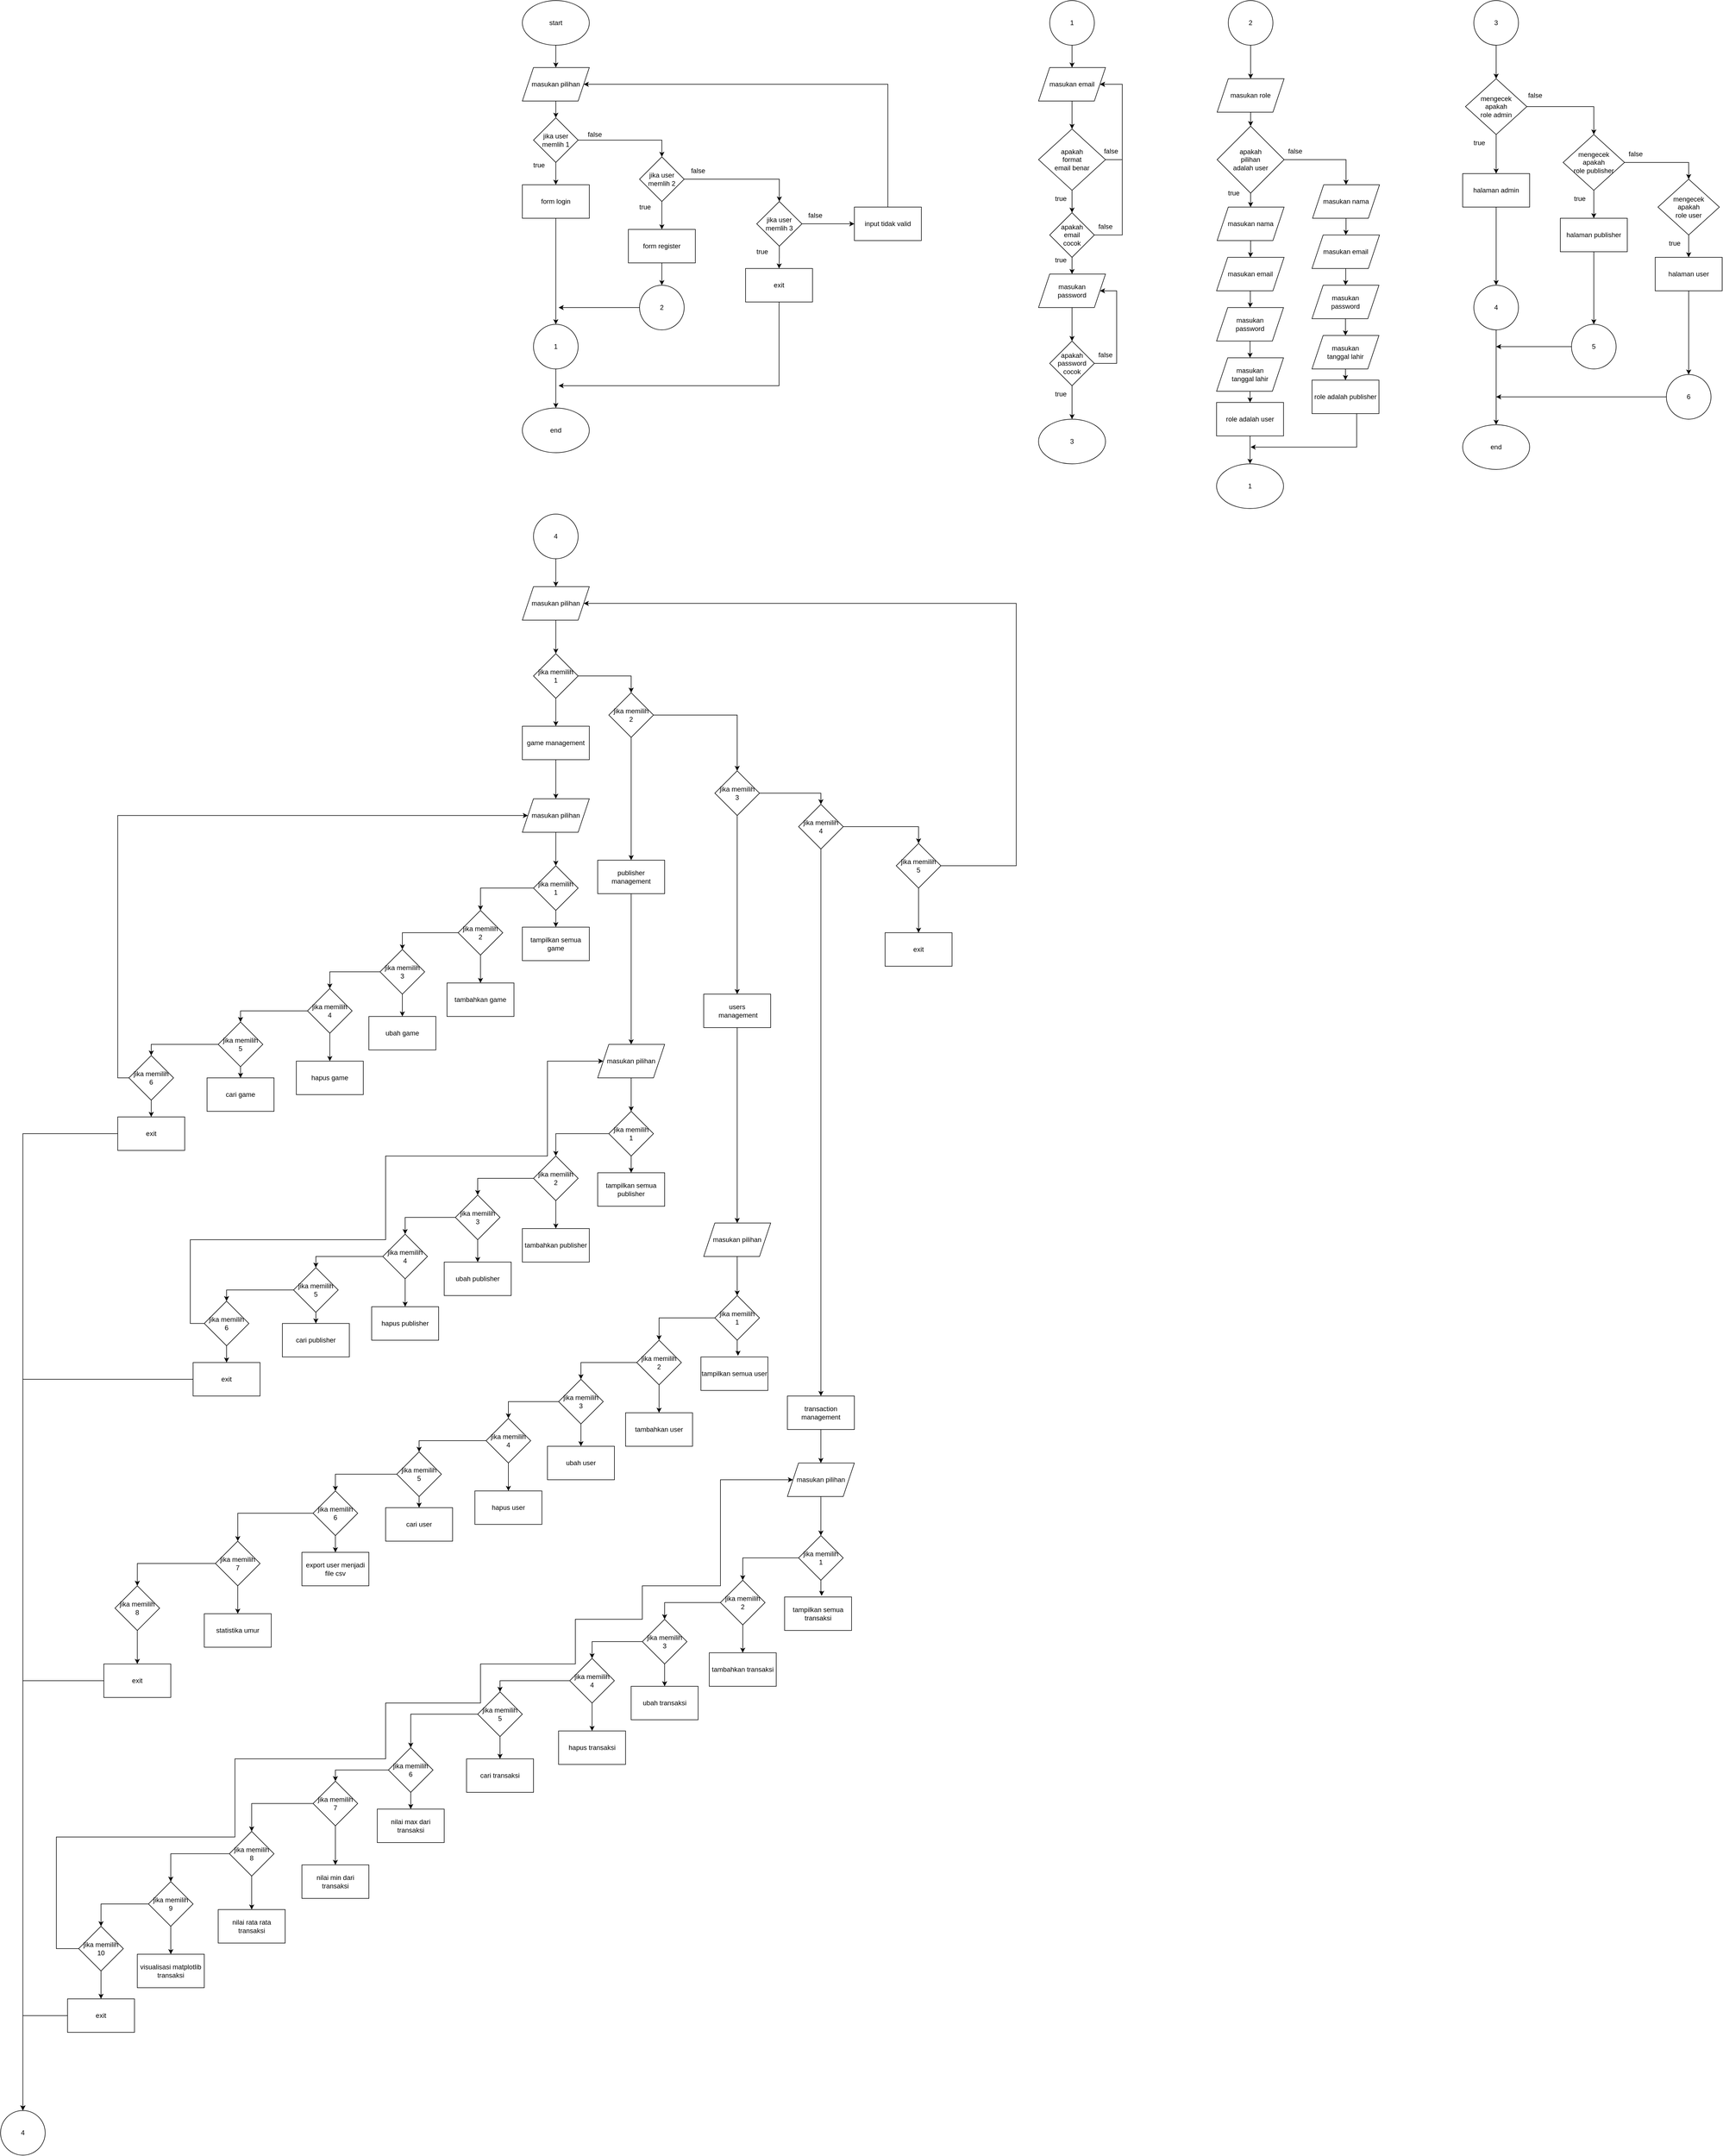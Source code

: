 <mxfile version="22.1.18" type="github">
  <diagram name="Halaman-1" id="ISQmBgXdDilXk5E5Z7M0">
    <mxGraphModel dx="3217" dy="1263" grid="1" gridSize="10" guides="1" tooltips="1" connect="1" arrows="1" fold="1" page="1" pageScale="1" pageWidth="850" pageHeight="1100" math="0" shadow="0">
      <root>
        <mxCell id="0" />
        <mxCell id="1" parent="0" />
        <mxCell id="oaYjSvwsyaq2dlTLMlyP-107" style="edgeStyle=orthogonalEdgeStyle;rounded=0;orthogonalLoop=1;jettySize=auto;html=1;entryX=0.5;entryY=0;entryDx=0;entryDy=0;" edge="1" source="oaYjSvwsyaq2dlTLMlyP-109" target="oaYjSvwsyaq2dlTLMlyP-129" parent="1">
          <mxGeometry relative="1" as="geometry" />
        </mxCell>
        <mxCell id="oaYjSvwsyaq2dlTLMlyP-108" style="edgeStyle=orthogonalEdgeStyle;rounded=0;orthogonalLoop=1;jettySize=auto;html=1;entryX=0.5;entryY=0;entryDx=0;entryDy=0;" edge="1" source="oaYjSvwsyaq2dlTLMlyP-109" target="oaYjSvwsyaq2dlTLMlyP-112" parent="1">
          <mxGeometry relative="1" as="geometry" />
        </mxCell>
        <mxCell id="oaYjSvwsyaq2dlTLMlyP-109" value="jika memilih&lt;br&gt;1" style="rhombus;whiteSpace=wrap;html=1;" vertex="1" parent="1">
          <mxGeometry x="520" y="2010" width="80" height="80" as="geometry" />
        </mxCell>
        <mxCell id="oaYjSvwsyaq2dlTLMlyP-110" style="edgeStyle=orthogonalEdgeStyle;rounded=0;orthogonalLoop=1;jettySize=auto;html=1;" edge="1" source="oaYjSvwsyaq2dlTLMlyP-112" target="oaYjSvwsyaq2dlTLMlyP-113" parent="1">
          <mxGeometry relative="1" as="geometry" />
        </mxCell>
        <mxCell id="oaYjSvwsyaq2dlTLMlyP-111" style="edgeStyle=orthogonalEdgeStyle;rounded=0;orthogonalLoop=1;jettySize=auto;html=1;entryX=0.5;entryY=0;entryDx=0;entryDy=0;" edge="1" source="oaYjSvwsyaq2dlTLMlyP-112" target="oaYjSvwsyaq2dlTLMlyP-116" parent="1">
          <mxGeometry relative="1" as="geometry" />
        </mxCell>
        <mxCell id="oaYjSvwsyaq2dlTLMlyP-112" value="jika memilih&lt;br&gt;2" style="rhombus;whiteSpace=wrap;html=1;" vertex="1" parent="1">
          <mxGeometry x="385" y="2090" width="80" height="80" as="geometry" />
        </mxCell>
        <mxCell id="oaYjSvwsyaq2dlTLMlyP-113" value="tambahkan publisher" style="rounded=0;whiteSpace=wrap;html=1;" vertex="1" parent="1">
          <mxGeometry x="365" y="2220" width="120" height="60" as="geometry" />
        </mxCell>
        <mxCell id="oaYjSvwsyaq2dlTLMlyP-114" style="edgeStyle=orthogonalEdgeStyle;rounded=0;orthogonalLoop=1;jettySize=auto;html=1;" edge="1" source="oaYjSvwsyaq2dlTLMlyP-116" target="oaYjSvwsyaq2dlTLMlyP-117" parent="1">
          <mxGeometry relative="1" as="geometry" />
        </mxCell>
        <mxCell id="oaYjSvwsyaq2dlTLMlyP-115" style="edgeStyle=orthogonalEdgeStyle;rounded=0;orthogonalLoop=1;jettySize=auto;html=1;entryX=0.5;entryY=0;entryDx=0;entryDy=0;" edge="1" source="oaYjSvwsyaq2dlTLMlyP-116" target="oaYjSvwsyaq2dlTLMlyP-120" parent="1">
          <mxGeometry relative="1" as="geometry" />
        </mxCell>
        <mxCell id="oaYjSvwsyaq2dlTLMlyP-116" value="jika memilih&lt;br&gt;3" style="rhombus;whiteSpace=wrap;html=1;" vertex="1" parent="1">
          <mxGeometry x="245" y="2160" width="80" height="80" as="geometry" />
        </mxCell>
        <mxCell id="oaYjSvwsyaq2dlTLMlyP-117" value="ubah publisher" style="rounded=0;whiteSpace=wrap;html=1;" vertex="1" parent="1">
          <mxGeometry x="225" y="2280" width="120" height="60" as="geometry" />
        </mxCell>
        <mxCell id="oaYjSvwsyaq2dlTLMlyP-118" style="edgeStyle=orthogonalEdgeStyle;rounded=0;orthogonalLoop=1;jettySize=auto;html=1;" edge="1" source="oaYjSvwsyaq2dlTLMlyP-120" target="oaYjSvwsyaq2dlTLMlyP-121" parent="1">
          <mxGeometry relative="1" as="geometry" />
        </mxCell>
        <mxCell id="oaYjSvwsyaq2dlTLMlyP-119" style="edgeStyle=orthogonalEdgeStyle;rounded=0;orthogonalLoop=1;jettySize=auto;html=1;entryX=0.5;entryY=0;entryDx=0;entryDy=0;" edge="1" source="oaYjSvwsyaq2dlTLMlyP-120" target="oaYjSvwsyaq2dlTLMlyP-125" parent="1">
          <mxGeometry relative="1" as="geometry" />
        </mxCell>
        <mxCell id="oaYjSvwsyaq2dlTLMlyP-120" value="jika memilih&lt;br&gt;4" style="rhombus;whiteSpace=wrap;html=1;" vertex="1" parent="1">
          <mxGeometry x="115" y="2230" width="80" height="80" as="geometry" />
        </mxCell>
        <mxCell id="oaYjSvwsyaq2dlTLMlyP-121" value="hapus publisher" style="rounded=0;whiteSpace=wrap;html=1;" vertex="1" parent="1">
          <mxGeometry x="95" y="2360" width="120" height="60" as="geometry" />
        </mxCell>
        <mxCell id="oaYjSvwsyaq2dlTLMlyP-122" value="cari publisher" style="rounded=0;whiteSpace=wrap;html=1;" vertex="1" parent="1">
          <mxGeometry x="-65" y="2390" width="120" height="60" as="geometry" />
        </mxCell>
        <mxCell id="oaYjSvwsyaq2dlTLMlyP-123" style="edgeStyle=orthogonalEdgeStyle;rounded=0;orthogonalLoop=1;jettySize=auto;html=1;" edge="1" source="oaYjSvwsyaq2dlTLMlyP-125" target="oaYjSvwsyaq2dlTLMlyP-122" parent="1">
          <mxGeometry relative="1" as="geometry" />
        </mxCell>
        <mxCell id="oaYjSvwsyaq2dlTLMlyP-124" style="edgeStyle=orthogonalEdgeStyle;rounded=0;orthogonalLoop=1;jettySize=auto;html=1;entryX=0.5;entryY=0;entryDx=0;entryDy=0;" edge="1" source="oaYjSvwsyaq2dlTLMlyP-125" target="oaYjSvwsyaq2dlTLMlyP-128" parent="1">
          <mxGeometry relative="1" as="geometry" />
        </mxCell>
        <mxCell id="oaYjSvwsyaq2dlTLMlyP-125" value="jika memilih&lt;br&gt;5" style="rhombus;whiteSpace=wrap;html=1;" vertex="1" parent="1">
          <mxGeometry x="-45" y="2290" width="80" height="80" as="geometry" />
        </mxCell>
        <mxCell id="oaYjSvwsyaq2dlTLMlyP-139" style="edgeStyle=orthogonalEdgeStyle;rounded=0;orthogonalLoop=1;jettySize=auto;html=1;entryX=0.5;entryY=0;entryDx=0;entryDy=0;" edge="1" parent="1" source="oaYjSvwsyaq2dlTLMlyP-126" target="oaYjSvwsyaq2dlTLMlyP-172">
          <mxGeometry relative="1" as="geometry">
            <mxPoint x="-425" y="2970" as="targetPoint" />
          </mxGeometry>
        </mxCell>
        <mxCell id="oaYjSvwsyaq2dlTLMlyP-126" value="exit" style="rounded=0;whiteSpace=wrap;html=1;" vertex="1" parent="1">
          <mxGeometry x="-225" y="2460" width="120" height="60" as="geometry" />
        </mxCell>
        <mxCell id="oaYjSvwsyaq2dlTLMlyP-137" style="edgeStyle=orthogonalEdgeStyle;rounded=0;orthogonalLoop=1;jettySize=auto;html=1;" edge="1" parent="1" source="oaYjSvwsyaq2dlTLMlyP-128" target="oaYjSvwsyaq2dlTLMlyP-126">
          <mxGeometry relative="1" as="geometry" />
        </mxCell>
        <mxCell id="oaYjSvwsyaq2dlTLMlyP-138" style="edgeStyle=orthogonalEdgeStyle;rounded=0;orthogonalLoop=1;jettySize=auto;html=1;entryX=0;entryY=0.5;entryDx=0;entryDy=0;" edge="1" parent="1" source="oaYjSvwsyaq2dlTLMlyP-128" target="oaYjSvwsyaq2dlTLMlyP-104">
          <mxGeometry relative="1" as="geometry">
            <Array as="points">
              <mxPoint x="-230" y="2390" />
              <mxPoint x="-230" y="2240" />
              <mxPoint x="120" y="2240" />
              <mxPoint x="120" y="2090" />
              <mxPoint x="410" y="2090" />
              <mxPoint x="410" y="1920" />
            </Array>
          </mxGeometry>
        </mxCell>
        <mxCell id="oaYjSvwsyaq2dlTLMlyP-128" value="jika memilih&lt;br&gt;6" style="rhombus;whiteSpace=wrap;html=1;" vertex="1" parent="1">
          <mxGeometry x="-205" y="2350" width="80" height="80" as="geometry" />
        </mxCell>
        <mxCell id="oaYjSvwsyaq2dlTLMlyP-129" value="tampilkan semua publisher" style="rounded=0;whiteSpace=wrap;html=1;" vertex="1" parent="1">
          <mxGeometry x="500" y="2120" width="120" height="60" as="geometry" />
        </mxCell>
        <mxCell id="-qjQuMRM3rRMsk-8Ruoa-5" style="edgeStyle=orthogonalEdgeStyle;rounded=0;orthogonalLoop=1;jettySize=auto;html=1;" parent="1" source="-qjQuMRM3rRMsk-8Ruoa-1" target="-qjQuMRM3rRMsk-8Ruoa-4" edge="1">
          <mxGeometry relative="1" as="geometry" />
        </mxCell>
        <mxCell id="-qjQuMRM3rRMsk-8Ruoa-1" value="start" style="ellipse;whiteSpace=wrap;html=1;" parent="1" vertex="1">
          <mxGeometry x="365" y="20" width="120" height="80" as="geometry" />
        </mxCell>
        <mxCell id="-qjQuMRM3rRMsk-8Ruoa-9" style="edgeStyle=orthogonalEdgeStyle;rounded=0;orthogonalLoop=1;jettySize=auto;html=1;" parent="1" source="-qjQuMRM3rRMsk-8Ruoa-2" target="-qjQuMRM3rRMsk-8Ruoa-8" edge="1">
          <mxGeometry relative="1" as="geometry" />
        </mxCell>
        <mxCell id="-qjQuMRM3rRMsk-8Ruoa-15" style="edgeStyle=orthogonalEdgeStyle;rounded=0;orthogonalLoop=1;jettySize=auto;html=1;entryX=0.5;entryY=0;entryDx=0;entryDy=0;" parent="1" source="-qjQuMRM3rRMsk-8Ruoa-2" target="-qjQuMRM3rRMsk-8Ruoa-13" edge="1">
          <mxGeometry relative="1" as="geometry" />
        </mxCell>
        <mxCell id="-qjQuMRM3rRMsk-8Ruoa-2" value="jika user memlih 1" style="rhombus;whiteSpace=wrap;html=1;" parent="1" vertex="1">
          <mxGeometry x="385" y="230" width="80" height="80" as="geometry" />
        </mxCell>
        <mxCell id="-qjQuMRM3rRMsk-8Ruoa-6" style="edgeStyle=orthogonalEdgeStyle;rounded=0;orthogonalLoop=1;jettySize=auto;html=1;" parent="1" source="-qjQuMRM3rRMsk-8Ruoa-4" target="-qjQuMRM3rRMsk-8Ruoa-2" edge="1">
          <mxGeometry relative="1" as="geometry" />
        </mxCell>
        <mxCell id="-qjQuMRM3rRMsk-8Ruoa-4" value="masukan pilihan" style="shape=parallelogram;perimeter=parallelogramPerimeter;whiteSpace=wrap;html=1;fixedSize=1;" parent="1" vertex="1">
          <mxGeometry x="365" y="140" width="120" height="60" as="geometry" />
        </mxCell>
        <mxCell id="-qjQuMRM3rRMsk-8Ruoa-28" style="edgeStyle=orthogonalEdgeStyle;rounded=0;orthogonalLoop=1;jettySize=auto;html=1;entryX=0.5;entryY=0;entryDx=0;entryDy=0;" parent="1" source="-qjQuMRM3rRMsk-8Ruoa-8" target="-qjQuMRM3rRMsk-8Ruoa-27" edge="1">
          <mxGeometry relative="1" as="geometry" />
        </mxCell>
        <mxCell id="-qjQuMRM3rRMsk-8Ruoa-8" value="form login" style="rounded=0;whiteSpace=wrap;html=1;" parent="1" vertex="1">
          <mxGeometry x="365" y="350" width="120" height="60" as="geometry" />
        </mxCell>
        <mxCell id="-qjQuMRM3rRMsk-8Ruoa-31" style="edgeStyle=orthogonalEdgeStyle;rounded=0;orthogonalLoop=1;jettySize=auto;html=1;" parent="1" source="-qjQuMRM3rRMsk-8Ruoa-10" target="-qjQuMRM3rRMsk-8Ruoa-30" edge="1">
          <mxGeometry relative="1" as="geometry" />
        </mxCell>
        <mxCell id="-qjQuMRM3rRMsk-8Ruoa-10" value="form register" style="rounded=0;whiteSpace=wrap;html=1;" parent="1" vertex="1">
          <mxGeometry x="555" y="430" width="120" height="60" as="geometry" />
        </mxCell>
        <mxCell id="-qjQuMRM3rRMsk-8Ruoa-33" style="edgeStyle=orthogonalEdgeStyle;rounded=0;orthogonalLoop=1;jettySize=auto;html=1;exitX=0.5;exitY=1;exitDx=0;exitDy=0;" parent="1" edge="1">
          <mxGeometry relative="1" as="geometry">
            <mxPoint x="430" y="710" as="targetPoint" />
            <mxPoint x="825" y="510" as="sourcePoint" />
            <Array as="points">
              <mxPoint x="825" y="710" />
            </Array>
          </mxGeometry>
        </mxCell>
        <mxCell id="-qjQuMRM3rRMsk-8Ruoa-11" value="exit" style="rounded=0;whiteSpace=wrap;html=1;" parent="1" vertex="1">
          <mxGeometry x="765" y="500" width="120" height="60" as="geometry" />
        </mxCell>
        <mxCell id="-qjQuMRM3rRMsk-8Ruoa-26" style="edgeStyle=orthogonalEdgeStyle;rounded=0;orthogonalLoop=1;jettySize=auto;html=1;entryX=1;entryY=0.5;entryDx=0;entryDy=0;" parent="1" source="-qjQuMRM3rRMsk-8Ruoa-12" target="-qjQuMRM3rRMsk-8Ruoa-4" edge="1">
          <mxGeometry relative="1" as="geometry">
            <mxPoint x="430" y="210" as="targetPoint" />
            <Array as="points">
              <mxPoint x="1020" y="170" />
            </Array>
          </mxGeometry>
        </mxCell>
        <mxCell id="-qjQuMRM3rRMsk-8Ruoa-12" value="input tidak valid" style="rounded=0;whiteSpace=wrap;html=1;" parent="1" vertex="1">
          <mxGeometry x="960" y="390" width="120" height="60" as="geometry" />
        </mxCell>
        <mxCell id="-qjQuMRM3rRMsk-8Ruoa-16" style="edgeStyle=orthogonalEdgeStyle;rounded=0;orthogonalLoop=1;jettySize=auto;html=1;entryX=0.5;entryY=0;entryDx=0;entryDy=0;" parent="1" source="-qjQuMRM3rRMsk-8Ruoa-13" target="-qjQuMRM3rRMsk-8Ruoa-10" edge="1">
          <mxGeometry relative="1" as="geometry" />
        </mxCell>
        <mxCell id="-qjQuMRM3rRMsk-8Ruoa-17" style="edgeStyle=orthogonalEdgeStyle;rounded=0;orthogonalLoop=1;jettySize=auto;html=1;entryX=0.5;entryY=0;entryDx=0;entryDy=0;" parent="1" source="-qjQuMRM3rRMsk-8Ruoa-13" target="-qjQuMRM3rRMsk-8Ruoa-14" edge="1">
          <mxGeometry relative="1" as="geometry" />
        </mxCell>
        <mxCell id="-qjQuMRM3rRMsk-8Ruoa-13" value="jika user memlih 2" style="rhombus;whiteSpace=wrap;html=1;" parent="1" vertex="1">
          <mxGeometry x="575" y="300" width="80" height="80" as="geometry" />
        </mxCell>
        <mxCell id="-qjQuMRM3rRMsk-8Ruoa-18" style="edgeStyle=orthogonalEdgeStyle;rounded=0;orthogonalLoop=1;jettySize=auto;html=1;" parent="1" source="-qjQuMRM3rRMsk-8Ruoa-14" target="-qjQuMRM3rRMsk-8Ruoa-12" edge="1">
          <mxGeometry relative="1" as="geometry" />
        </mxCell>
        <mxCell id="-qjQuMRM3rRMsk-8Ruoa-19" style="edgeStyle=orthogonalEdgeStyle;rounded=0;orthogonalLoop=1;jettySize=auto;html=1;entryX=0.5;entryY=0;entryDx=0;entryDy=0;" parent="1" source="-qjQuMRM3rRMsk-8Ruoa-14" target="-qjQuMRM3rRMsk-8Ruoa-11" edge="1">
          <mxGeometry relative="1" as="geometry" />
        </mxCell>
        <mxCell id="-qjQuMRM3rRMsk-8Ruoa-14" value="jika user memlih 3" style="rhombus;whiteSpace=wrap;html=1;" parent="1" vertex="1">
          <mxGeometry x="785" y="380" width="81" height="80" as="geometry" />
        </mxCell>
        <mxCell id="-qjQuMRM3rRMsk-8Ruoa-20" value="end" style="ellipse;whiteSpace=wrap;html=1;" parent="1" vertex="1">
          <mxGeometry x="365" y="750" width="120" height="80" as="geometry" />
        </mxCell>
        <mxCell id="-qjQuMRM3rRMsk-8Ruoa-29" style="edgeStyle=orthogonalEdgeStyle;rounded=0;orthogonalLoop=1;jettySize=auto;html=1;" parent="1" source="-qjQuMRM3rRMsk-8Ruoa-27" target="-qjQuMRM3rRMsk-8Ruoa-20" edge="1">
          <mxGeometry relative="1" as="geometry" />
        </mxCell>
        <mxCell id="-qjQuMRM3rRMsk-8Ruoa-27" value="1" style="ellipse;whiteSpace=wrap;html=1;aspect=fixed;" parent="1" vertex="1">
          <mxGeometry x="385" y="600" width="80" height="80" as="geometry" />
        </mxCell>
        <mxCell id="-qjQuMRM3rRMsk-8Ruoa-32" style="edgeStyle=orthogonalEdgeStyle;rounded=0;orthogonalLoop=1;jettySize=auto;html=1;" parent="1" source="-qjQuMRM3rRMsk-8Ruoa-30" edge="1">
          <mxGeometry relative="1" as="geometry">
            <mxPoint x="430" y="570.0" as="targetPoint" />
          </mxGeometry>
        </mxCell>
        <mxCell id="-qjQuMRM3rRMsk-8Ruoa-30" value="2" style="ellipse;whiteSpace=wrap;html=1;aspect=fixed;" parent="1" vertex="1">
          <mxGeometry x="575" y="530" width="80" height="80" as="geometry" />
        </mxCell>
        <mxCell id="qj6eRVLFwsN512XqwuFE-3" style="edgeStyle=orthogonalEdgeStyle;rounded=0;orthogonalLoop=1;jettySize=auto;html=1;" parent="1" source="qj6eRVLFwsN512XqwuFE-1" target="qj6eRVLFwsN512XqwuFE-2" edge="1">
          <mxGeometry relative="1" as="geometry" />
        </mxCell>
        <mxCell id="qj6eRVLFwsN512XqwuFE-1" value="1" style="ellipse;whiteSpace=wrap;html=1;aspect=fixed;" parent="1" vertex="1">
          <mxGeometry x="1310" y="20" width="80" height="80" as="geometry" />
        </mxCell>
        <mxCell id="qj6eRVLFwsN512XqwuFE-9" style="edgeStyle=orthogonalEdgeStyle;rounded=0;orthogonalLoop=1;jettySize=auto;html=1;" parent="1" source="qj6eRVLFwsN512XqwuFE-2" target="qj6eRVLFwsN512XqwuFE-8" edge="1">
          <mxGeometry relative="1" as="geometry" />
        </mxCell>
        <mxCell id="qj6eRVLFwsN512XqwuFE-2" value="masukan email" style="shape=parallelogram;perimeter=parallelogramPerimeter;whiteSpace=wrap;html=1;fixedSize=1;" parent="1" vertex="1">
          <mxGeometry x="1290" y="140" width="120" height="60" as="geometry" />
        </mxCell>
        <mxCell id="qj6eRVLFwsN512XqwuFE-14" style="edgeStyle=orthogonalEdgeStyle;rounded=0;orthogonalLoop=1;jettySize=auto;html=1;entryX=0.5;entryY=0;entryDx=0;entryDy=0;" parent="1" source="qj6eRVLFwsN512XqwuFE-8" target="qj6eRVLFwsN512XqwuFE-13" edge="1">
          <mxGeometry relative="1" as="geometry" />
        </mxCell>
        <mxCell id="qj6eRVLFwsN512XqwuFE-15" style="edgeStyle=orthogonalEdgeStyle;rounded=0;orthogonalLoop=1;jettySize=auto;html=1;entryX=1;entryY=0.5;entryDx=0;entryDy=0;" parent="1" source="qj6eRVLFwsN512XqwuFE-8" target="qj6eRVLFwsN512XqwuFE-2" edge="1">
          <mxGeometry relative="1" as="geometry">
            <Array as="points">
              <mxPoint x="1440" y="305" />
              <mxPoint x="1440" y="170" />
            </Array>
          </mxGeometry>
        </mxCell>
        <mxCell id="qj6eRVLFwsN512XqwuFE-8" value="apakah &lt;br&gt;format &lt;br&gt;email benar" style="rhombus;whiteSpace=wrap;html=1;" parent="1" vertex="1">
          <mxGeometry x="1290" y="250" width="120" height="110" as="geometry" />
        </mxCell>
        <mxCell id="qj6eRVLFwsN512XqwuFE-17" style="edgeStyle=orthogonalEdgeStyle;rounded=0;orthogonalLoop=1;jettySize=auto;html=1;" parent="1" source="qj6eRVLFwsN512XqwuFE-13" target="qj6eRVLFwsN512XqwuFE-16" edge="1">
          <mxGeometry relative="1" as="geometry" />
        </mxCell>
        <mxCell id="qj6eRVLFwsN512XqwuFE-18" style="edgeStyle=orthogonalEdgeStyle;rounded=0;orthogonalLoop=1;jettySize=auto;html=1;entryX=1;entryY=0.5;entryDx=0;entryDy=0;" parent="1" source="qj6eRVLFwsN512XqwuFE-13" target="qj6eRVLFwsN512XqwuFE-2" edge="1">
          <mxGeometry relative="1" as="geometry">
            <Array as="points">
              <mxPoint x="1440" y="440" />
              <mxPoint x="1440" y="170" />
            </Array>
          </mxGeometry>
        </mxCell>
        <mxCell id="qj6eRVLFwsN512XqwuFE-13" value="apakah &lt;br&gt;email &lt;br&gt;cocok" style="rhombus;whiteSpace=wrap;html=1;" parent="1" vertex="1">
          <mxGeometry x="1310" y="400" width="80" height="80" as="geometry" />
        </mxCell>
        <mxCell id="qj6eRVLFwsN512XqwuFE-20" style="edgeStyle=orthogonalEdgeStyle;rounded=0;orthogonalLoop=1;jettySize=auto;html=1;" parent="1" source="qj6eRVLFwsN512XqwuFE-16" target="qj6eRVLFwsN512XqwuFE-19" edge="1">
          <mxGeometry relative="1" as="geometry" />
        </mxCell>
        <mxCell id="qj6eRVLFwsN512XqwuFE-16" value="masukan &lt;br&gt;password" style="shape=parallelogram;perimeter=parallelogramPerimeter;whiteSpace=wrap;html=1;fixedSize=1;" parent="1" vertex="1">
          <mxGeometry x="1290" y="510" width="120" height="60" as="geometry" />
        </mxCell>
        <mxCell id="qj6eRVLFwsN512XqwuFE-21" style="edgeStyle=orthogonalEdgeStyle;rounded=0;orthogonalLoop=1;jettySize=auto;html=1;entryX=1;entryY=0.5;entryDx=0;entryDy=0;" parent="1" source="qj6eRVLFwsN512XqwuFE-19" target="qj6eRVLFwsN512XqwuFE-16" edge="1">
          <mxGeometry relative="1" as="geometry">
            <Array as="points">
              <mxPoint x="1430" y="670" />
              <mxPoint x="1430" y="540" />
            </Array>
          </mxGeometry>
        </mxCell>
        <mxCell id="qj6eRVLFwsN512XqwuFE-23" style="edgeStyle=orthogonalEdgeStyle;rounded=0;orthogonalLoop=1;jettySize=auto;html=1;entryX=0.5;entryY=0;entryDx=0;entryDy=0;" parent="1" source="qj6eRVLFwsN512XqwuFE-19" target="qj6eRVLFwsN512XqwuFE-22" edge="1">
          <mxGeometry relative="1" as="geometry" />
        </mxCell>
        <mxCell id="qj6eRVLFwsN512XqwuFE-19" value="apakah &lt;br&gt;password&lt;br&gt;cocok" style="rhombus;whiteSpace=wrap;html=1;" parent="1" vertex="1">
          <mxGeometry x="1310" y="630" width="80" height="80" as="geometry" />
        </mxCell>
        <mxCell id="qj6eRVLFwsN512XqwuFE-22" value="3" style="ellipse;whiteSpace=wrap;html=1;" parent="1" vertex="1">
          <mxGeometry x="1290" y="770" width="120" height="80" as="geometry" />
        </mxCell>
        <mxCell id="qj6eRVLFwsN512XqwuFE-26" style="edgeStyle=orthogonalEdgeStyle;rounded=0;orthogonalLoop=1;jettySize=auto;html=1;entryX=0.5;entryY=0;entryDx=0;entryDy=0;" parent="1" source="qj6eRVLFwsN512XqwuFE-24" target="qj6eRVLFwsN512XqwuFE-25" edge="1">
          <mxGeometry relative="1" as="geometry" />
        </mxCell>
        <mxCell id="qj6eRVLFwsN512XqwuFE-24" value="2" style="ellipse;whiteSpace=wrap;html=1;aspect=fixed;" parent="1" vertex="1">
          <mxGeometry x="1630" y="20" width="80" height="80" as="geometry" />
        </mxCell>
        <mxCell id="qj6eRVLFwsN512XqwuFE-28" style="edgeStyle=orthogonalEdgeStyle;rounded=0;orthogonalLoop=1;jettySize=auto;html=1;" parent="1" source="qj6eRVLFwsN512XqwuFE-25" target="qj6eRVLFwsN512XqwuFE-27" edge="1">
          <mxGeometry relative="1" as="geometry" />
        </mxCell>
        <mxCell id="qj6eRVLFwsN512XqwuFE-25" value="masukan role" style="shape=parallelogram;perimeter=parallelogramPerimeter;whiteSpace=wrap;html=1;fixedSize=1;" parent="1" vertex="1">
          <mxGeometry x="1610" y="160" width="120" height="60" as="geometry" />
        </mxCell>
        <mxCell id="qj6eRVLFwsN512XqwuFE-33" style="edgeStyle=orthogonalEdgeStyle;rounded=0;orthogonalLoop=1;jettySize=auto;html=1;" parent="1" source="qj6eRVLFwsN512XqwuFE-27" target="qj6eRVLFwsN512XqwuFE-29" edge="1">
          <mxGeometry relative="1" as="geometry" />
        </mxCell>
        <mxCell id="qj6eRVLFwsN512XqwuFE-51" style="edgeStyle=orthogonalEdgeStyle;rounded=0;orthogonalLoop=1;jettySize=auto;html=1;entryX=0.5;entryY=0;entryDx=0;entryDy=0;" parent="1" source="qj6eRVLFwsN512XqwuFE-27" target="qj6eRVLFwsN512XqwuFE-43" edge="1">
          <mxGeometry relative="1" as="geometry" />
        </mxCell>
        <mxCell id="qj6eRVLFwsN512XqwuFE-27" value="apakah &lt;br&gt;pilihan &lt;br&gt;adalah user" style="rhombus;whiteSpace=wrap;html=1;" parent="1" vertex="1">
          <mxGeometry x="1610" y="245" width="120" height="120" as="geometry" />
        </mxCell>
        <mxCell id="qj6eRVLFwsN512XqwuFE-34" style="edgeStyle=orthogonalEdgeStyle;rounded=0;orthogonalLoop=1;jettySize=auto;html=1;" parent="1" source="qj6eRVLFwsN512XqwuFE-29" target="qj6eRVLFwsN512XqwuFE-30" edge="1">
          <mxGeometry relative="1" as="geometry" />
        </mxCell>
        <mxCell id="qj6eRVLFwsN512XqwuFE-29" value="masukan nama" style="shape=parallelogram;perimeter=parallelogramPerimeter;whiteSpace=wrap;html=1;fixedSize=1;" parent="1" vertex="1">
          <mxGeometry x="1610" y="390" width="120" height="60" as="geometry" />
        </mxCell>
        <mxCell id="qj6eRVLFwsN512XqwuFE-36" style="edgeStyle=orthogonalEdgeStyle;rounded=0;orthogonalLoop=1;jettySize=auto;html=1;" parent="1" source="qj6eRVLFwsN512XqwuFE-30" target="qj6eRVLFwsN512XqwuFE-31" edge="1">
          <mxGeometry relative="1" as="geometry" />
        </mxCell>
        <mxCell id="qj6eRVLFwsN512XqwuFE-30" value="masukan email" style="shape=parallelogram;perimeter=parallelogramPerimeter;whiteSpace=wrap;html=1;fixedSize=1;" parent="1" vertex="1">
          <mxGeometry x="1609" y="480" width="121" height="60" as="geometry" />
        </mxCell>
        <mxCell id="qj6eRVLFwsN512XqwuFE-37" style="edgeStyle=orthogonalEdgeStyle;rounded=0;orthogonalLoop=1;jettySize=auto;html=1;" parent="1" source="qj6eRVLFwsN512XqwuFE-31" target="qj6eRVLFwsN512XqwuFE-32" edge="1">
          <mxGeometry relative="1" as="geometry" />
        </mxCell>
        <mxCell id="qj6eRVLFwsN512XqwuFE-31" value="masukan &lt;br&gt;password" style="shape=parallelogram;perimeter=parallelogramPerimeter;whiteSpace=wrap;html=1;fixedSize=1;" parent="1" vertex="1">
          <mxGeometry x="1609" y="570" width="120" height="60" as="geometry" />
        </mxCell>
        <mxCell id="qj6eRVLFwsN512XqwuFE-39" style="edgeStyle=orthogonalEdgeStyle;rounded=0;orthogonalLoop=1;jettySize=auto;html=1;" parent="1" source="qj6eRVLFwsN512XqwuFE-32" target="qj6eRVLFwsN512XqwuFE-38" edge="1">
          <mxGeometry relative="1" as="geometry" />
        </mxCell>
        <mxCell id="qj6eRVLFwsN512XqwuFE-32" value="masukan &lt;br&gt;tanggal lahir" style="shape=parallelogram;perimeter=parallelogramPerimeter;whiteSpace=wrap;html=1;fixedSize=1;" parent="1" vertex="1">
          <mxGeometry x="1609" y="660" width="120" height="60" as="geometry" />
        </mxCell>
        <mxCell id="qj6eRVLFwsN512XqwuFE-41" style="edgeStyle=orthogonalEdgeStyle;rounded=0;orthogonalLoop=1;jettySize=auto;html=1;" parent="1" source="qj6eRVLFwsN512XqwuFE-38" target="qj6eRVLFwsN512XqwuFE-40" edge="1">
          <mxGeometry relative="1" as="geometry" />
        </mxCell>
        <mxCell id="qj6eRVLFwsN512XqwuFE-38" value="role adalah user" style="rounded=0;whiteSpace=wrap;html=1;" parent="1" vertex="1">
          <mxGeometry x="1609" y="740" width="120" height="60" as="geometry" />
        </mxCell>
        <mxCell id="qj6eRVLFwsN512XqwuFE-40" value="1" style="ellipse;whiteSpace=wrap;html=1;" parent="1" vertex="1">
          <mxGeometry x="1609" y="850" width="120" height="80" as="geometry" />
        </mxCell>
        <mxCell id="qj6eRVLFwsN512XqwuFE-42" style="edgeStyle=orthogonalEdgeStyle;rounded=0;orthogonalLoop=1;jettySize=auto;html=1;" parent="1" source="qj6eRVLFwsN512XqwuFE-43" target="qj6eRVLFwsN512XqwuFE-45" edge="1">
          <mxGeometry relative="1" as="geometry" />
        </mxCell>
        <mxCell id="qj6eRVLFwsN512XqwuFE-43" value="masukan nama" style="shape=parallelogram;perimeter=parallelogramPerimeter;whiteSpace=wrap;html=1;fixedSize=1;" parent="1" vertex="1">
          <mxGeometry x="1781" y="350" width="120" height="60" as="geometry" />
        </mxCell>
        <mxCell id="qj6eRVLFwsN512XqwuFE-44" style="edgeStyle=orthogonalEdgeStyle;rounded=0;orthogonalLoop=1;jettySize=auto;html=1;" parent="1" source="qj6eRVLFwsN512XqwuFE-45" target="qj6eRVLFwsN512XqwuFE-47" edge="1">
          <mxGeometry relative="1" as="geometry" />
        </mxCell>
        <mxCell id="qj6eRVLFwsN512XqwuFE-45" value="masukan email" style="shape=parallelogram;perimeter=parallelogramPerimeter;whiteSpace=wrap;html=1;fixedSize=1;" parent="1" vertex="1">
          <mxGeometry x="1780" y="440" width="121" height="60" as="geometry" />
        </mxCell>
        <mxCell id="qj6eRVLFwsN512XqwuFE-46" style="edgeStyle=orthogonalEdgeStyle;rounded=0;orthogonalLoop=1;jettySize=auto;html=1;" parent="1" source="qj6eRVLFwsN512XqwuFE-47" target="qj6eRVLFwsN512XqwuFE-49" edge="1">
          <mxGeometry relative="1" as="geometry" />
        </mxCell>
        <mxCell id="qj6eRVLFwsN512XqwuFE-47" value="masukan &lt;br&gt;password" style="shape=parallelogram;perimeter=parallelogramPerimeter;whiteSpace=wrap;html=1;fixedSize=1;" parent="1" vertex="1">
          <mxGeometry x="1780" y="530" width="120" height="60" as="geometry" />
        </mxCell>
        <mxCell id="qj6eRVLFwsN512XqwuFE-48" style="edgeStyle=orthogonalEdgeStyle;rounded=0;orthogonalLoop=1;jettySize=auto;html=1;" parent="1" source="qj6eRVLFwsN512XqwuFE-49" target="qj6eRVLFwsN512XqwuFE-50" edge="1">
          <mxGeometry relative="1" as="geometry" />
        </mxCell>
        <mxCell id="qj6eRVLFwsN512XqwuFE-49" value="masukan &lt;br&gt;tanggal lahir" style="shape=parallelogram;perimeter=parallelogramPerimeter;whiteSpace=wrap;html=1;fixedSize=1;" parent="1" vertex="1">
          <mxGeometry x="1780" y="620" width="120" height="60" as="geometry" />
        </mxCell>
        <mxCell id="qj6eRVLFwsN512XqwuFE-52" style="edgeStyle=orthogonalEdgeStyle;rounded=0;orthogonalLoop=1;jettySize=auto;html=1;" parent="1" edge="1">
          <mxGeometry relative="1" as="geometry">
            <mxPoint x="1670" y="820" as="targetPoint" />
            <mxPoint x="1860.053" y="760" as="sourcePoint" />
            <Array as="points">
              <mxPoint x="1860" y="820" />
              <mxPoint x="1690" y="820" />
            </Array>
          </mxGeometry>
        </mxCell>
        <mxCell id="qj6eRVLFwsN512XqwuFE-50" value="role adalah publisher" style="rounded=0;whiteSpace=wrap;html=1;" parent="1" vertex="1">
          <mxGeometry x="1780" y="700" width="120" height="60" as="geometry" />
        </mxCell>
        <mxCell id="oaYjSvwsyaq2dlTLMlyP-3" style="edgeStyle=orthogonalEdgeStyle;rounded=0;orthogonalLoop=1;jettySize=auto;html=1;" edge="1" parent="1" source="oaYjSvwsyaq2dlTLMlyP-1">
          <mxGeometry relative="1" as="geometry">
            <mxPoint x="2110" y="160" as="targetPoint" />
          </mxGeometry>
        </mxCell>
        <mxCell id="oaYjSvwsyaq2dlTLMlyP-1" value="3" style="ellipse;whiteSpace=wrap;html=1;aspect=fixed;" vertex="1" parent="1">
          <mxGeometry x="2070" y="20" width="80" height="80" as="geometry" />
        </mxCell>
        <mxCell id="oaYjSvwsyaq2dlTLMlyP-6" style="edgeStyle=orthogonalEdgeStyle;rounded=0;orthogonalLoop=1;jettySize=auto;html=1;" edge="1" parent="1" source="oaYjSvwsyaq2dlTLMlyP-4" target="oaYjSvwsyaq2dlTLMlyP-5">
          <mxGeometry relative="1" as="geometry" />
        </mxCell>
        <mxCell id="oaYjSvwsyaq2dlTLMlyP-8" style="edgeStyle=orthogonalEdgeStyle;rounded=0;orthogonalLoop=1;jettySize=auto;html=1;entryX=0.5;entryY=0;entryDx=0;entryDy=0;" edge="1" parent="1" source="oaYjSvwsyaq2dlTLMlyP-4" target="oaYjSvwsyaq2dlTLMlyP-7">
          <mxGeometry relative="1" as="geometry" />
        </mxCell>
        <mxCell id="oaYjSvwsyaq2dlTLMlyP-4" value="mengecek &lt;br&gt;apakah &lt;br&gt;role admin" style="rhombus;whiteSpace=wrap;html=1;" vertex="1" parent="1">
          <mxGeometry x="2055" y="160" width="110" height="100" as="geometry" />
        </mxCell>
        <mxCell id="oaYjSvwsyaq2dlTLMlyP-38" style="edgeStyle=orthogonalEdgeStyle;rounded=0;orthogonalLoop=1;jettySize=auto;html=1;entryX=0.5;entryY=0;entryDx=0;entryDy=0;" edge="1" parent="1" source="oaYjSvwsyaq2dlTLMlyP-5" target="oaYjSvwsyaq2dlTLMlyP-37">
          <mxGeometry relative="1" as="geometry" />
        </mxCell>
        <mxCell id="oaYjSvwsyaq2dlTLMlyP-5" value="halaman admin" style="rounded=0;whiteSpace=wrap;html=1;" vertex="1" parent="1">
          <mxGeometry x="2050" y="330" width="120" height="60" as="geometry" />
        </mxCell>
        <mxCell id="oaYjSvwsyaq2dlTLMlyP-10" style="edgeStyle=orthogonalEdgeStyle;rounded=0;orthogonalLoop=1;jettySize=auto;html=1;" edge="1" parent="1" source="oaYjSvwsyaq2dlTLMlyP-7" target="oaYjSvwsyaq2dlTLMlyP-9">
          <mxGeometry relative="1" as="geometry" />
        </mxCell>
        <mxCell id="oaYjSvwsyaq2dlTLMlyP-12" style="edgeStyle=orthogonalEdgeStyle;rounded=0;orthogonalLoop=1;jettySize=auto;html=1;entryX=0.5;entryY=0;entryDx=0;entryDy=0;" edge="1" parent="1" source="oaYjSvwsyaq2dlTLMlyP-7" target="oaYjSvwsyaq2dlTLMlyP-11">
          <mxGeometry relative="1" as="geometry" />
        </mxCell>
        <mxCell id="oaYjSvwsyaq2dlTLMlyP-7" value="mengecek &lt;br&gt;apakah &lt;br&gt;role publisher" style="rhombus;whiteSpace=wrap;html=1;" vertex="1" parent="1">
          <mxGeometry x="2230" y="260" width="110" height="100" as="geometry" />
        </mxCell>
        <mxCell id="oaYjSvwsyaq2dlTLMlyP-40" style="edgeStyle=orthogonalEdgeStyle;rounded=0;orthogonalLoop=1;jettySize=auto;html=1;" edge="1" parent="1" source="oaYjSvwsyaq2dlTLMlyP-9" target="oaYjSvwsyaq2dlTLMlyP-39">
          <mxGeometry relative="1" as="geometry" />
        </mxCell>
        <mxCell id="oaYjSvwsyaq2dlTLMlyP-9" value="halaman publisher" style="rounded=0;whiteSpace=wrap;html=1;" vertex="1" parent="1">
          <mxGeometry x="2225" y="410" width="120" height="60" as="geometry" />
        </mxCell>
        <mxCell id="oaYjSvwsyaq2dlTLMlyP-14" style="edgeStyle=orthogonalEdgeStyle;rounded=0;orthogonalLoop=1;jettySize=auto;html=1;" edge="1" parent="1" source="oaYjSvwsyaq2dlTLMlyP-11" target="oaYjSvwsyaq2dlTLMlyP-13">
          <mxGeometry relative="1" as="geometry" />
        </mxCell>
        <mxCell id="oaYjSvwsyaq2dlTLMlyP-11" value="mengecek &lt;br&gt;apakah &lt;br&gt;role user" style="rhombus;whiteSpace=wrap;html=1;" vertex="1" parent="1">
          <mxGeometry x="2400" y="340" width="110" height="100" as="geometry" />
        </mxCell>
        <mxCell id="oaYjSvwsyaq2dlTLMlyP-13" value="halaman user" style="rounded=0;whiteSpace=wrap;html=1;" vertex="1" parent="1">
          <mxGeometry x="2395" y="480" width="120" height="60" as="geometry" />
        </mxCell>
        <mxCell id="oaYjSvwsyaq2dlTLMlyP-15" value="false" style="text;html=1;strokeColor=none;fillColor=none;align=center;verticalAlign=middle;whiteSpace=wrap;rounded=0;" vertex="1" parent="1">
          <mxGeometry x="465" y="245" width="60" height="30" as="geometry" />
        </mxCell>
        <mxCell id="oaYjSvwsyaq2dlTLMlyP-16" value="false" style="text;html=1;strokeColor=none;fillColor=none;align=center;verticalAlign=middle;whiteSpace=wrap;rounded=0;" vertex="1" parent="1">
          <mxGeometry x="650" y="310" width="60" height="30" as="geometry" />
        </mxCell>
        <mxCell id="oaYjSvwsyaq2dlTLMlyP-17" value="false" style="text;html=1;strokeColor=none;fillColor=none;align=center;verticalAlign=middle;whiteSpace=wrap;rounded=0;" vertex="1" parent="1">
          <mxGeometry x="860" y="390" width="60" height="30" as="geometry" />
        </mxCell>
        <mxCell id="oaYjSvwsyaq2dlTLMlyP-18" value="true" style="text;html=1;strokeColor=none;fillColor=none;align=center;verticalAlign=middle;whiteSpace=wrap;rounded=0;" vertex="1" parent="1">
          <mxGeometry x="365" y="300" width="60" height="30" as="geometry" />
        </mxCell>
        <mxCell id="oaYjSvwsyaq2dlTLMlyP-19" value="true" style="text;html=1;strokeColor=none;fillColor=none;align=center;verticalAlign=middle;whiteSpace=wrap;rounded=0;" vertex="1" parent="1">
          <mxGeometry x="555" y="375" width="60" height="30" as="geometry" />
        </mxCell>
        <mxCell id="oaYjSvwsyaq2dlTLMlyP-20" value="true" style="text;html=1;strokeColor=none;fillColor=none;align=center;verticalAlign=middle;whiteSpace=wrap;rounded=0;" vertex="1" parent="1">
          <mxGeometry x="765" y="455" width="60" height="30" as="geometry" />
        </mxCell>
        <mxCell id="oaYjSvwsyaq2dlTLMlyP-21" value="true" style="text;html=1;strokeColor=none;fillColor=none;align=center;verticalAlign=middle;whiteSpace=wrap;rounded=0;" vertex="1" parent="1">
          <mxGeometry x="1300" y="470" width="60" height="30" as="geometry" />
        </mxCell>
        <mxCell id="oaYjSvwsyaq2dlTLMlyP-22" value="true" style="text;html=1;strokeColor=none;fillColor=none;align=center;verticalAlign=middle;whiteSpace=wrap;rounded=0;" vertex="1" parent="1">
          <mxGeometry x="1300" y="360" width="60" height="30" as="geometry" />
        </mxCell>
        <mxCell id="oaYjSvwsyaq2dlTLMlyP-23" value="false" style="text;html=1;strokeColor=none;fillColor=none;align=center;verticalAlign=middle;whiteSpace=wrap;rounded=0;" vertex="1" parent="1">
          <mxGeometry x="1390" y="275" width="60" height="30" as="geometry" />
        </mxCell>
        <mxCell id="oaYjSvwsyaq2dlTLMlyP-24" value="false" style="text;html=1;strokeColor=none;fillColor=none;align=center;verticalAlign=middle;whiteSpace=wrap;rounded=0;" vertex="1" parent="1">
          <mxGeometry x="1380" y="410" width="60" height="30" as="geometry" />
        </mxCell>
        <mxCell id="oaYjSvwsyaq2dlTLMlyP-25" value="false" style="text;html=1;strokeColor=none;fillColor=none;align=center;verticalAlign=middle;whiteSpace=wrap;rounded=0;" vertex="1" parent="1">
          <mxGeometry x="1380" y="640" width="60" height="30" as="geometry" />
        </mxCell>
        <mxCell id="oaYjSvwsyaq2dlTLMlyP-26" value="true" style="text;html=1;strokeColor=none;fillColor=none;align=center;verticalAlign=middle;whiteSpace=wrap;rounded=0;" vertex="1" parent="1">
          <mxGeometry x="1300" y="710" width="60" height="30" as="geometry" />
        </mxCell>
        <mxCell id="oaYjSvwsyaq2dlTLMlyP-27" value="true" style="text;html=1;strokeColor=none;fillColor=none;align=center;verticalAlign=middle;whiteSpace=wrap;rounded=0;" vertex="1" parent="1">
          <mxGeometry x="1610" y="350" width="60" height="30" as="geometry" />
        </mxCell>
        <mxCell id="oaYjSvwsyaq2dlTLMlyP-28" value="false" style="text;html=1;strokeColor=none;fillColor=none;align=center;verticalAlign=middle;whiteSpace=wrap;rounded=0;" vertex="1" parent="1">
          <mxGeometry x="1720" y="275" width="60" height="30" as="geometry" />
        </mxCell>
        <mxCell id="oaYjSvwsyaq2dlTLMlyP-29" value="false" style="text;html=1;strokeColor=none;fillColor=none;align=center;verticalAlign=middle;whiteSpace=wrap;rounded=0;" vertex="1" parent="1">
          <mxGeometry x="2150" y="175" width="60" height="30" as="geometry" />
        </mxCell>
        <mxCell id="oaYjSvwsyaq2dlTLMlyP-30" value="true" style="text;html=1;strokeColor=none;fillColor=none;align=center;verticalAlign=middle;whiteSpace=wrap;rounded=0;" vertex="1" parent="1">
          <mxGeometry x="2050" y="260" width="60" height="30" as="geometry" />
        </mxCell>
        <mxCell id="oaYjSvwsyaq2dlTLMlyP-31" value="true" style="text;html=1;strokeColor=none;fillColor=none;align=center;verticalAlign=middle;whiteSpace=wrap;rounded=0;" vertex="1" parent="1">
          <mxGeometry x="2230" y="360" width="60" height="30" as="geometry" />
        </mxCell>
        <mxCell id="oaYjSvwsyaq2dlTLMlyP-32" value="true" style="text;html=1;strokeColor=none;fillColor=none;align=center;verticalAlign=middle;whiteSpace=wrap;rounded=0;" vertex="1" parent="1">
          <mxGeometry x="2400" y="440" width="60" height="30" as="geometry" />
        </mxCell>
        <mxCell id="oaYjSvwsyaq2dlTLMlyP-33" value="false" style="text;html=1;strokeColor=none;fillColor=none;align=center;verticalAlign=middle;whiteSpace=wrap;rounded=0;" vertex="1" parent="1">
          <mxGeometry x="2330" y="280" width="60" height="30" as="geometry" />
        </mxCell>
        <mxCell id="oaYjSvwsyaq2dlTLMlyP-35" value="end" style="ellipse;whiteSpace=wrap;html=1;" vertex="1" parent="1">
          <mxGeometry x="2050" y="780" width="120" height="80" as="geometry" />
        </mxCell>
        <mxCell id="oaYjSvwsyaq2dlTLMlyP-43" style="edgeStyle=orthogonalEdgeStyle;rounded=0;orthogonalLoop=1;jettySize=auto;html=1;" edge="1" parent="1" source="oaYjSvwsyaq2dlTLMlyP-37" target="oaYjSvwsyaq2dlTLMlyP-35">
          <mxGeometry relative="1" as="geometry" />
        </mxCell>
        <mxCell id="oaYjSvwsyaq2dlTLMlyP-37" value="4" style="ellipse;whiteSpace=wrap;html=1;aspect=fixed;" vertex="1" parent="1">
          <mxGeometry x="2070" y="530" width="80" height="80" as="geometry" />
        </mxCell>
        <mxCell id="oaYjSvwsyaq2dlTLMlyP-44" style="edgeStyle=orthogonalEdgeStyle;rounded=0;orthogonalLoop=1;jettySize=auto;html=1;" edge="1" parent="1" source="oaYjSvwsyaq2dlTLMlyP-39">
          <mxGeometry relative="1" as="geometry">
            <mxPoint x="2110" y="640" as="targetPoint" />
          </mxGeometry>
        </mxCell>
        <mxCell id="oaYjSvwsyaq2dlTLMlyP-39" value="5" style="ellipse;whiteSpace=wrap;html=1;aspect=fixed;" vertex="1" parent="1">
          <mxGeometry x="2245" y="600" width="80" height="80" as="geometry" />
        </mxCell>
        <mxCell id="oaYjSvwsyaq2dlTLMlyP-42" value="" style="edgeStyle=orthogonalEdgeStyle;rounded=0;orthogonalLoop=1;jettySize=auto;html=1;startArrow=classic;startFill=1;endArrow=none;endFill=0;" edge="1" parent="1" source="oaYjSvwsyaq2dlTLMlyP-41" target="oaYjSvwsyaq2dlTLMlyP-13">
          <mxGeometry relative="1" as="geometry" />
        </mxCell>
        <mxCell id="oaYjSvwsyaq2dlTLMlyP-45" style="edgeStyle=orthogonalEdgeStyle;rounded=0;orthogonalLoop=1;jettySize=auto;html=1;" edge="1" parent="1" source="oaYjSvwsyaq2dlTLMlyP-41">
          <mxGeometry relative="1" as="geometry">
            <mxPoint x="2110" y="730" as="targetPoint" />
          </mxGeometry>
        </mxCell>
        <mxCell id="oaYjSvwsyaq2dlTLMlyP-41" value="6" style="ellipse;whiteSpace=wrap;html=1;aspect=fixed;" vertex="1" parent="1">
          <mxGeometry x="2415" y="690" width="80" height="80" as="geometry" />
        </mxCell>
        <mxCell id="oaYjSvwsyaq2dlTLMlyP-48" style="edgeStyle=orthogonalEdgeStyle;rounded=0;orthogonalLoop=1;jettySize=auto;html=1;entryX=0.5;entryY=0;entryDx=0;entryDy=0;" edge="1" parent="1" source="oaYjSvwsyaq2dlTLMlyP-46" target="oaYjSvwsyaq2dlTLMlyP-47">
          <mxGeometry relative="1" as="geometry" />
        </mxCell>
        <mxCell id="oaYjSvwsyaq2dlTLMlyP-46" value="4" style="ellipse;whiteSpace=wrap;html=1;aspect=fixed;" vertex="1" parent="1">
          <mxGeometry x="385" y="940" width="80" height="80" as="geometry" />
        </mxCell>
        <mxCell id="oaYjSvwsyaq2dlTLMlyP-50" style="edgeStyle=orthogonalEdgeStyle;rounded=0;orthogonalLoop=1;jettySize=auto;html=1;entryX=0.5;entryY=0;entryDx=0;entryDy=0;" edge="1" parent="1" source="oaYjSvwsyaq2dlTLMlyP-47" target="oaYjSvwsyaq2dlTLMlyP-49">
          <mxGeometry relative="1" as="geometry" />
        </mxCell>
        <mxCell id="oaYjSvwsyaq2dlTLMlyP-47" value="masukan pilihan" style="shape=parallelogram;perimeter=parallelogramPerimeter;whiteSpace=wrap;html=1;fixedSize=1;" vertex="1" parent="1">
          <mxGeometry x="365" y="1070" width="120" height="60" as="geometry" />
        </mxCell>
        <mxCell id="oaYjSvwsyaq2dlTLMlyP-52" style="edgeStyle=orthogonalEdgeStyle;rounded=0;orthogonalLoop=1;jettySize=auto;html=1;entryX=0.5;entryY=0;entryDx=0;entryDy=0;" edge="1" parent="1" source="oaYjSvwsyaq2dlTLMlyP-49" target="oaYjSvwsyaq2dlTLMlyP-51">
          <mxGeometry relative="1" as="geometry" />
        </mxCell>
        <mxCell id="oaYjSvwsyaq2dlTLMlyP-61" style="edgeStyle=orthogonalEdgeStyle;rounded=0;orthogonalLoop=1;jettySize=auto;html=1;" edge="1" parent="1" source="oaYjSvwsyaq2dlTLMlyP-49" target="oaYjSvwsyaq2dlTLMlyP-60">
          <mxGeometry relative="1" as="geometry" />
        </mxCell>
        <mxCell id="oaYjSvwsyaq2dlTLMlyP-49" value="jika memilih&lt;br&gt;1" style="rhombus;whiteSpace=wrap;html=1;" vertex="1" parent="1">
          <mxGeometry x="385" y="1190" width="80" height="80" as="geometry" />
        </mxCell>
        <mxCell id="oaYjSvwsyaq2dlTLMlyP-54" style="edgeStyle=orthogonalEdgeStyle;rounded=0;orthogonalLoop=1;jettySize=auto;html=1;entryX=0.5;entryY=0;entryDx=0;entryDy=0;" edge="1" parent="1" source="oaYjSvwsyaq2dlTLMlyP-51" target="oaYjSvwsyaq2dlTLMlyP-53">
          <mxGeometry relative="1" as="geometry" />
        </mxCell>
        <mxCell id="oaYjSvwsyaq2dlTLMlyP-63" style="edgeStyle=orthogonalEdgeStyle;rounded=0;orthogonalLoop=1;jettySize=auto;html=1;entryX=0.5;entryY=0;entryDx=0;entryDy=0;" edge="1" parent="1" source="oaYjSvwsyaq2dlTLMlyP-51" target="oaYjSvwsyaq2dlTLMlyP-62">
          <mxGeometry relative="1" as="geometry" />
        </mxCell>
        <mxCell id="oaYjSvwsyaq2dlTLMlyP-51" value="jika memilih&lt;br&gt;2" style="rhombus;whiteSpace=wrap;html=1;" vertex="1" parent="1">
          <mxGeometry x="520" y="1260" width="80" height="80" as="geometry" />
        </mxCell>
        <mxCell id="oaYjSvwsyaq2dlTLMlyP-56" style="edgeStyle=orthogonalEdgeStyle;rounded=0;orthogonalLoop=1;jettySize=auto;html=1;entryX=0.5;entryY=0;entryDx=0;entryDy=0;" edge="1" parent="1" source="oaYjSvwsyaq2dlTLMlyP-53" target="oaYjSvwsyaq2dlTLMlyP-55">
          <mxGeometry relative="1" as="geometry" />
        </mxCell>
        <mxCell id="oaYjSvwsyaq2dlTLMlyP-68" style="edgeStyle=orthogonalEdgeStyle;rounded=0;orthogonalLoop=1;jettySize=auto;html=1;" edge="1" parent="1" source="oaYjSvwsyaq2dlTLMlyP-53" target="oaYjSvwsyaq2dlTLMlyP-67">
          <mxGeometry relative="1" as="geometry" />
        </mxCell>
        <mxCell id="oaYjSvwsyaq2dlTLMlyP-53" value="jika memilih&lt;br&gt;3" style="rhombus;whiteSpace=wrap;html=1;" vertex="1" parent="1">
          <mxGeometry x="710" y="1400" width="80" height="80" as="geometry" />
        </mxCell>
        <mxCell id="oaYjSvwsyaq2dlTLMlyP-58" style="edgeStyle=orthogonalEdgeStyle;rounded=0;orthogonalLoop=1;jettySize=auto;html=1;entryX=0.5;entryY=0;entryDx=0;entryDy=0;" edge="1" parent="1" source="oaYjSvwsyaq2dlTLMlyP-55" target="oaYjSvwsyaq2dlTLMlyP-57">
          <mxGeometry relative="1" as="geometry" />
        </mxCell>
        <mxCell id="oaYjSvwsyaq2dlTLMlyP-66" style="edgeStyle=orthogonalEdgeStyle;rounded=0;orthogonalLoop=1;jettySize=auto;html=1;" edge="1" parent="1" source="oaYjSvwsyaq2dlTLMlyP-55" target="oaYjSvwsyaq2dlTLMlyP-64">
          <mxGeometry relative="1" as="geometry" />
        </mxCell>
        <mxCell id="oaYjSvwsyaq2dlTLMlyP-55" value="jika memilih&lt;br&gt;4" style="rhombus;whiteSpace=wrap;html=1;" vertex="1" parent="1">
          <mxGeometry x="860" y="1460" width="80" height="80" as="geometry" />
        </mxCell>
        <mxCell id="oaYjSvwsyaq2dlTLMlyP-59" style="edgeStyle=orthogonalEdgeStyle;rounded=0;orthogonalLoop=1;jettySize=auto;html=1;entryX=1;entryY=0.5;entryDx=0;entryDy=0;exitX=1;exitY=0.5;exitDx=0;exitDy=0;" edge="1" parent="1" source="oaYjSvwsyaq2dlTLMlyP-57" target="oaYjSvwsyaq2dlTLMlyP-47">
          <mxGeometry relative="1" as="geometry">
            <Array as="points">
              <mxPoint x="1250" y="1570" />
              <mxPoint x="1250" y="1100" />
            </Array>
          </mxGeometry>
        </mxCell>
        <mxCell id="oaYjSvwsyaq2dlTLMlyP-70" style="edgeStyle=orthogonalEdgeStyle;rounded=0;orthogonalLoop=1;jettySize=auto;html=1;" edge="1" parent="1" source="oaYjSvwsyaq2dlTLMlyP-57" target="oaYjSvwsyaq2dlTLMlyP-69">
          <mxGeometry relative="1" as="geometry" />
        </mxCell>
        <mxCell id="oaYjSvwsyaq2dlTLMlyP-57" value="jika memilih&lt;br&gt;5" style="rhombus;whiteSpace=wrap;html=1;" vertex="1" parent="1">
          <mxGeometry x="1035" y="1530" width="80" height="80" as="geometry" />
        </mxCell>
        <mxCell id="oaYjSvwsyaq2dlTLMlyP-73" style="edgeStyle=orthogonalEdgeStyle;rounded=0;orthogonalLoop=1;jettySize=auto;html=1;entryX=0.5;entryY=0;entryDx=0;entryDy=0;" edge="1" parent="1" source="oaYjSvwsyaq2dlTLMlyP-60" target="oaYjSvwsyaq2dlTLMlyP-72">
          <mxGeometry relative="1" as="geometry" />
        </mxCell>
        <mxCell id="oaYjSvwsyaq2dlTLMlyP-60" value="game management" style="rounded=0;whiteSpace=wrap;html=1;" vertex="1" parent="1">
          <mxGeometry x="365" y="1320" width="120" height="60" as="geometry" />
        </mxCell>
        <mxCell id="oaYjSvwsyaq2dlTLMlyP-140" style="edgeStyle=orthogonalEdgeStyle;rounded=0;orthogonalLoop=1;jettySize=auto;html=1;entryX=0.5;entryY=0;entryDx=0;entryDy=0;" edge="1" parent="1" source="oaYjSvwsyaq2dlTLMlyP-62" target="oaYjSvwsyaq2dlTLMlyP-104">
          <mxGeometry relative="1" as="geometry" />
        </mxCell>
        <mxCell id="oaYjSvwsyaq2dlTLMlyP-62" value="publisher management" style="rounded=0;whiteSpace=wrap;html=1;" vertex="1" parent="1">
          <mxGeometry x="500" y="1560" width="120" height="60" as="geometry" />
        </mxCell>
        <mxCell id="oaYjSvwsyaq2dlTLMlyP-202" style="edgeStyle=orthogonalEdgeStyle;rounded=0;orthogonalLoop=1;jettySize=auto;html=1;" edge="1" parent="1" source="oaYjSvwsyaq2dlTLMlyP-64" target="oaYjSvwsyaq2dlTLMlyP-177">
          <mxGeometry relative="1" as="geometry" />
        </mxCell>
        <mxCell id="oaYjSvwsyaq2dlTLMlyP-64" value="transaction management" style="rounded=0;whiteSpace=wrap;html=1;" vertex="1" parent="1">
          <mxGeometry x="839.95" y="2520" width="120" height="60" as="geometry" />
        </mxCell>
        <mxCell id="oaYjSvwsyaq2dlTLMlyP-175" style="edgeStyle=orthogonalEdgeStyle;rounded=0;orthogonalLoop=1;jettySize=auto;html=1;" edge="1" parent="1" source="oaYjSvwsyaq2dlTLMlyP-67" target="oaYjSvwsyaq2dlTLMlyP-142">
          <mxGeometry relative="1" as="geometry" />
        </mxCell>
        <mxCell id="oaYjSvwsyaq2dlTLMlyP-67" value="users&lt;br&gt;&amp;nbsp;management" style="rounded=0;whiteSpace=wrap;html=1;" vertex="1" parent="1">
          <mxGeometry x="690" y="1800" width="120" height="60" as="geometry" />
        </mxCell>
        <mxCell id="oaYjSvwsyaq2dlTLMlyP-69" value="exit" style="rounded=0;whiteSpace=wrap;html=1;" vertex="1" parent="1">
          <mxGeometry x="1015" y="1690" width="120" height="60" as="geometry" />
        </mxCell>
        <mxCell id="oaYjSvwsyaq2dlTLMlyP-79" style="edgeStyle=orthogonalEdgeStyle;rounded=0;orthogonalLoop=1;jettySize=auto;html=1;" edge="1" parent="1" source="oaYjSvwsyaq2dlTLMlyP-72" target="oaYjSvwsyaq2dlTLMlyP-76">
          <mxGeometry relative="1" as="geometry" />
        </mxCell>
        <mxCell id="oaYjSvwsyaq2dlTLMlyP-72" value="masukan pilihan" style="shape=parallelogram;perimeter=parallelogramPerimeter;whiteSpace=wrap;html=1;fixedSize=1;" vertex="1" parent="1">
          <mxGeometry x="365" y="1450" width="120" height="60" as="geometry" />
        </mxCell>
        <mxCell id="oaYjSvwsyaq2dlTLMlyP-81" style="edgeStyle=orthogonalEdgeStyle;rounded=0;orthogonalLoop=1;jettySize=auto;html=1;entryX=0.5;entryY=0;entryDx=0;entryDy=0;" edge="1" parent="1" source="oaYjSvwsyaq2dlTLMlyP-76" target="oaYjSvwsyaq2dlTLMlyP-80">
          <mxGeometry relative="1" as="geometry" />
        </mxCell>
        <mxCell id="oaYjSvwsyaq2dlTLMlyP-83" style="edgeStyle=orthogonalEdgeStyle;rounded=0;orthogonalLoop=1;jettySize=auto;html=1;entryX=0.5;entryY=0;entryDx=0;entryDy=0;" edge="1" parent="1" source="oaYjSvwsyaq2dlTLMlyP-76" target="oaYjSvwsyaq2dlTLMlyP-82">
          <mxGeometry relative="1" as="geometry" />
        </mxCell>
        <mxCell id="oaYjSvwsyaq2dlTLMlyP-76" value="jika memilih&lt;br&gt;1" style="rhombus;whiteSpace=wrap;html=1;" vertex="1" parent="1">
          <mxGeometry x="385" y="1570" width="80" height="80" as="geometry" />
        </mxCell>
        <mxCell id="oaYjSvwsyaq2dlTLMlyP-80" value="tampilkan semua game" style="rounded=0;whiteSpace=wrap;html=1;" vertex="1" parent="1">
          <mxGeometry x="365" y="1680" width="120" height="60" as="geometry" />
        </mxCell>
        <mxCell id="oaYjSvwsyaq2dlTLMlyP-85" style="edgeStyle=orthogonalEdgeStyle;rounded=0;orthogonalLoop=1;jettySize=auto;html=1;" edge="1" parent="1" source="oaYjSvwsyaq2dlTLMlyP-82" target="oaYjSvwsyaq2dlTLMlyP-84">
          <mxGeometry relative="1" as="geometry" />
        </mxCell>
        <mxCell id="oaYjSvwsyaq2dlTLMlyP-87" style="edgeStyle=orthogonalEdgeStyle;rounded=0;orthogonalLoop=1;jettySize=auto;html=1;entryX=0.5;entryY=0;entryDx=0;entryDy=0;" edge="1" parent="1" source="oaYjSvwsyaq2dlTLMlyP-82" target="oaYjSvwsyaq2dlTLMlyP-86">
          <mxGeometry relative="1" as="geometry" />
        </mxCell>
        <mxCell id="oaYjSvwsyaq2dlTLMlyP-82" value="jika memilih&lt;br&gt;2" style="rhombus;whiteSpace=wrap;html=1;" vertex="1" parent="1">
          <mxGeometry x="250" y="1650" width="80" height="80" as="geometry" />
        </mxCell>
        <mxCell id="oaYjSvwsyaq2dlTLMlyP-84" value="tambahkan game" style="rounded=0;whiteSpace=wrap;html=1;" vertex="1" parent="1">
          <mxGeometry x="230" y="1780" width="120" height="60" as="geometry" />
        </mxCell>
        <mxCell id="oaYjSvwsyaq2dlTLMlyP-89" style="edgeStyle=orthogonalEdgeStyle;rounded=0;orthogonalLoop=1;jettySize=auto;html=1;" edge="1" parent="1" source="oaYjSvwsyaq2dlTLMlyP-86" target="oaYjSvwsyaq2dlTLMlyP-88">
          <mxGeometry relative="1" as="geometry" />
        </mxCell>
        <mxCell id="oaYjSvwsyaq2dlTLMlyP-91" style="edgeStyle=orthogonalEdgeStyle;rounded=0;orthogonalLoop=1;jettySize=auto;html=1;entryX=0.5;entryY=0;entryDx=0;entryDy=0;" edge="1" parent="1" source="oaYjSvwsyaq2dlTLMlyP-86" target="oaYjSvwsyaq2dlTLMlyP-90">
          <mxGeometry relative="1" as="geometry" />
        </mxCell>
        <mxCell id="oaYjSvwsyaq2dlTLMlyP-86" value="jika memilih&lt;br&gt;3" style="rhombus;whiteSpace=wrap;html=1;" vertex="1" parent="1">
          <mxGeometry x="110" y="1720" width="80" height="80" as="geometry" />
        </mxCell>
        <mxCell id="oaYjSvwsyaq2dlTLMlyP-88" value="ubah game" style="rounded=0;whiteSpace=wrap;html=1;" vertex="1" parent="1">
          <mxGeometry x="90" y="1840" width="120" height="60" as="geometry" />
        </mxCell>
        <mxCell id="oaYjSvwsyaq2dlTLMlyP-93" style="edgeStyle=orthogonalEdgeStyle;rounded=0;orthogonalLoop=1;jettySize=auto;html=1;" edge="1" parent="1" source="oaYjSvwsyaq2dlTLMlyP-90" target="oaYjSvwsyaq2dlTLMlyP-92">
          <mxGeometry relative="1" as="geometry" />
        </mxCell>
        <mxCell id="oaYjSvwsyaq2dlTLMlyP-96" style="edgeStyle=orthogonalEdgeStyle;rounded=0;orthogonalLoop=1;jettySize=auto;html=1;entryX=0.5;entryY=0;entryDx=0;entryDy=0;" edge="1" parent="1" source="oaYjSvwsyaq2dlTLMlyP-90" target="oaYjSvwsyaq2dlTLMlyP-95">
          <mxGeometry relative="1" as="geometry" />
        </mxCell>
        <mxCell id="oaYjSvwsyaq2dlTLMlyP-90" value="jika memilih&lt;br&gt;4" style="rhombus;whiteSpace=wrap;html=1;" vertex="1" parent="1">
          <mxGeometry x="-20" y="1790" width="80" height="80" as="geometry" />
        </mxCell>
        <mxCell id="oaYjSvwsyaq2dlTLMlyP-92" value="hapus game" style="rounded=0;whiteSpace=wrap;html=1;" vertex="1" parent="1">
          <mxGeometry x="-40" y="1920" width="120" height="60" as="geometry" />
        </mxCell>
        <mxCell id="oaYjSvwsyaq2dlTLMlyP-94" value="cari game" style="rounded=0;whiteSpace=wrap;html=1;" vertex="1" parent="1">
          <mxGeometry x="-200" y="1950" width="120" height="60" as="geometry" />
        </mxCell>
        <mxCell id="oaYjSvwsyaq2dlTLMlyP-97" style="edgeStyle=orthogonalEdgeStyle;rounded=0;orthogonalLoop=1;jettySize=auto;html=1;" edge="1" parent="1" source="oaYjSvwsyaq2dlTLMlyP-95" target="oaYjSvwsyaq2dlTLMlyP-94">
          <mxGeometry relative="1" as="geometry" />
        </mxCell>
        <mxCell id="oaYjSvwsyaq2dlTLMlyP-100" style="edgeStyle=orthogonalEdgeStyle;rounded=0;orthogonalLoop=1;jettySize=auto;html=1;entryX=0.5;entryY=0;entryDx=0;entryDy=0;" edge="1" parent="1" source="oaYjSvwsyaq2dlTLMlyP-95" target="oaYjSvwsyaq2dlTLMlyP-99">
          <mxGeometry relative="1" as="geometry" />
        </mxCell>
        <mxCell id="oaYjSvwsyaq2dlTLMlyP-95" value="jika memilih&lt;br&gt;5" style="rhombus;whiteSpace=wrap;html=1;" vertex="1" parent="1">
          <mxGeometry x="-180" y="1850" width="80" height="80" as="geometry" />
        </mxCell>
        <mxCell id="oaYjSvwsyaq2dlTLMlyP-141" style="edgeStyle=orthogonalEdgeStyle;rounded=0;orthogonalLoop=1;jettySize=auto;html=1;entryX=0.5;entryY=0;entryDx=0;entryDy=0;" edge="1" parent="1" source="oaYjSvwsyaq2dlTLMlyP-98" target="oaYjSvwsyaq2dlTLMlyP-172">
          <mxGeometry relative="1" as="geometry">
            <mxPoint x="-425" y="2970" as="targetPoint" />
            <Array as="points">
              <mxPoint x="-530" y="2050" />
            </Array>
          </mxGeometry>
        </mxCell>
        <mxCell id="oaYjSvwsyaq2dlTLMlyP-98" value="exit" style="rounded=0;whiteSpace=wrap;html=1;" vertex="1" parent="1">
          <mxGeometry x="-360" y="2020" width="120" height="60" as="geometry" />
        </mxCell>
        <mxCell id="oaYjSvwsyaq2dlTLMlyP-101" style="edgeStyle=orthogonalEdgeStyle;rounded=0;orthogonalLoop=1;jettySize=auto;html=1;" edge="1" parent="1" source="oaYjSvwsyaq2dlTLMlyP-99" target="oaYjSvwsyaq2dlTLMlyP-98">
          <mxGeometry relative="1" as="geometry" />
        </mxCell>
        <mxCell id="oaYjSvwsyaq2dlTLMlyP-102" style="edgeStyle=orthogonalEdgeStyle;rounded=0;orthogonalLoop=1;jettySize=auto;html=1;entryX=0;entryY=0.5;entryDx=0;entryDy=0;" edge="1" parent="1" source="oaYjSvwsyaq2dlTLMlyP-99" target="oaYjSvwsyaq2dlTLMlyP-72">
          <mxGeometry relative="1" as="geometry">
            <Array as="points">
              <mxPoint x="-360" y="1950" />
              <mxPoint x="-360" y="1480" />
            </Array>
          </mxGeometry>
        </mxCell>
        <mxCell id="oaYjSvwsyaq2dlTLMlyP-99" value="jika memilih&lt;br&gt;6" style="rhombus;whiteSpace=wrap;html=1;" vertex="1" parent="1">
          <mxGeometry x="-340" y="1910" width="80" height="80" as="geometry" />
        </mxCell>
        <mxCell id="oaYjSvwsyaq2dlTLMlyP-130" style="edgeStyle=orthogonalEdgeStyle;rounded=0;orthogonalLoop=1;jettySize=auto;html=1;" edge="1" parent="1" source="oaYjSvwsyaq2dlTLMlyP-104" target="oaYjSvwsyaq2dlTLMlyP-109">
          <mxGeometry relative="1" as="geometry">
            <Array as="points">
              <mxPoint x="560" y="1920" />
              <mxPoint x="560" y="1920" />
            </Array>
          </mxGeometry>
        </mxCell>
        <mxCell id="oaYjSvwsyaq2dlTLMlyP-104" value="masukan pilihan" style="shape=parallelogram;perimeter=parallelogramPerimeter;whiteSpace=wrap;html=1;fixedSize=1;" vertex="1" parent="1">
          <mxGeometry x="500" y="1890" width="120" height="60" as="geometry" />
        </mxCell>
        <mxCell id="oaYjSvwsyaq2dlTLMlyP-166" style="edgeStyle=orthogonalEdgeStyle;rounded=0;orthogonalLoop=1;jettySize=auto;html=1;entryX=0.5;entryY=0;entryDx=0;entryDy=0;" edge="1" parent="1" source="oaYjSvwsyaq2dlTLMlyP-142" target="oaYjSvwsyaq2dlTLMlyP-152">
          <mxGeometry relative="1" as="geometry" />
        </mxCell>
        <mxCell id="oaYjSvwsyaq2dlTLMlyP-142" value="masukan pilihan" style="shape=parallelogram;perimeter=parallelogramPerimeter;whiteSpace=wrap;html=1;fixedSize=1;" vertex="1" parent="1">
          <mxGeometry x="690" y="2210" width="120" height="60" as="geometry" />
        </mxCell>
        <mxCell id="oaYjSvwsyaq2dlTLMlyP-143" style="edgeStyle=orthogonalEdgeStyle;rounded=0;orthogonalLoop=1;jettySize=auto;html=1;entryX=0.5;entryY=0;entryDx=0;entryDy=0;" edge="1" source="oaYjSvwsyaq2dlTLMlyP-152" target="oaYjSvwsyaq2dlTLMlyP-146" parent="1">
          <mxGeometry relative="1" as="geometry" />
        </mxCell>
        <mxCell id="oaYjSvwsyaq2dlTLMlyP-144" style="edgeStyle=orthogonalEdgeStyle;rounded=0;orthogonalLoop=1;jettySize=auto;html=1;" edge="1" source="oaYjSvwsyaq2dlTLMlyP-146" parent="1">
          <mxGeometry relative="1" as="geometry">
            <mxPoint x="610" y="2550" as="targetPoint" />
          </mxGeometry>
        </mxCell>
        <mxCell id="oaYjSvwsyaq2dlTLMlyP-145" style="edgeStyle=orthogonalEdgeStyle;rounded=0;orthogonalLoop=1;jettySize=auto;html=1;entryX=0.5;entryY=0;entryDx=0;entryDy=0;" edge="1" source="oaYjSvwsyaq2dlTLMlyP-146" target="oaYjSvwsyaq2dlTLMlyP-148" parent="1">
          <mxGeometry relative="1" as="geometry" />
        </mxCell>
        <mxCell id="oaYjSvwsyaq2dlTLMlyP-146" value="jika memilih&lt;br&gt;2" style="rhombus;whiteSpace=wrap;html=1;" vertex="1" parent="1">
          <mxGeometry x="570" y="2420" width="80" height="80" as="geometry" />
        </mxCell>
        <mxCell id="oaYjSvwsyaq2dlTLMlyP-147" style="edgeStyle=orthogonalEdgeStyle;rounded=0;orthogonalLoop=1;jettySize=auto;html=1;" edge="1" source="oaYjSvwsyaq2dlTLMlyP-148" target="oaYjSvwsyaq2dlTLMlyP-149" parent="1">
          <mxGeometry relative="1" as="geometry" />
        </mxCell>
        <mxCell id="oaYjSvwsyaq2dlTLMlyP-148" value="jika memilih&lt;br&gt;3" style="rhombus;whiteSpace=wrap;html=1;" vertex="1" parent="1">
          <mxGeometry x="430" y="2490" width="80" height="80" as="geometry" />
        </mxCell>
        <mxCell id="oaYjSvwsyaq2dlTLMlyP-149" value="ubah user" style="rounded=0;whiteSpace=wrap;html=1;" vertex="1" parent="1">
          <mxGeometry x="410" y="2610" width="120" height="60" as="geometry" />
        </mxCell>
        <mxCell id="oaYjSvwsyaq2dlTLMlyP-151" value="tampilkan semua user" style="rounded=0;whiteSpace=wrap;html=1;" vertex="1" parent="1">
          <mxGeometry x="685" y="2450" width="120" height="60" as="geometry" />
        </mxCell>
        <mxCell id="oaYjSvwsyaq2dlTLMlyP-152" value="jika memilih&lt;br&gt;1" style="rhombus;whiteSpace=wrap;html=1;" vertex="1" parent="1">
          <mxGeometry x="710" y="2340" width="80" height="80" as="geometry" />
        </mxCell>
        <mxCell id="oaYjSvwsyaq2dlTLMlyP-153" value="jika memilih&lt;br&gt;4" style="rhombus;whiteSpace=wrap;html=1;" vertex="1" parent="1">
          <mxGeometry x="300" y="2560" width="80" height="80" as="geometry" />
        </mxCell>
        <mxCell id="oaYjSvwsyaq2dlTLMlyP-154" style="edgeStyle=orthogonalEdgeStyle;rounded=0;orthogonalLoop=1;jettySize=auto;html=1;entryX=0.5;entryY=0;entryDx=0;entryDy=0;" edge="1" source="oaYjSvwsyaq2dlTLMlyP-148" target="oaYjSvwsyaq2dlTLMlyP-153" parent="1">
          <mxGeometry relative="1" as="geometry" />
        </mxCell>
        <mxCell id="oaYjSvwsyaq2dlTLMlyP-155" style="edgeStyle=orthogonalEdgeStyle;rounded=0;orthogonalLoop=1;jettySize=auto;html=1;" edge="1" source="oaYjSvwsyaq2dlTLMlyP-153" target="oaYjSvwsyaq2dlTLMlyP-156" parent="1">
          <mxGeometry relative="1" as="geometry" />
        </mxCell>
        <mxCell id="oaYjSvwsyaq2dlTLMlyP-156" value="hapus user" style="rounded=0;whiteSpace=wrap;html=1;" vertex="1" parent="1">
          <mxGeometry x="280" y="2690" width="120" height="60" as="geometry" />
        </mxCell>
        <mxCell id="oaYjSvwsyaq2dlTLMlyP-225" style="edgeStyle=orthogonalEdgeStyle;rounded=0;orthogonalLoop=1;jettySize=auto;html=1;entryX=0.5;entryY=0;entryDx=0;entryDy=0;" edge="1" parent="1" source="oaYjSvwsyaq2dlTLMlyP-157" target="oaYjSvwsyaq2dlTLMlyP-216">
          <mxGeometry relative="1" as="geometry" />
        </mxCell>
        <mxCell id="oaYjSvwsyaq2dlTLMlyP-157" value="jika memilih&lt;br&gt;5" style="rhombus;whiteSpace=wrap;html=1;" vertex="1" parent="1">
          <mxGeometry x="140" y="2620" width="80" height="80" as="geometry" />
        </mxCell>
        <mxCell id="oaYjSvwsyaq2dlTLMlyP-158" style="edgeStyle=orthogonalEdgeStyle;rounded=0;orthogonalLoop=1;jettySize=auto;html=1;entryX=0.5;entryY=0;entryDx=0;entryDy=0;" edge="1" source="oaYjSvwsyaq2dlTLMlyP-153" target="oaYjSvwsyaq2dlTLMlyP-157" parent="1">
          <mxGeometry relative="1" as="geometry" />
        </mxCell>
        <mxCell id="oaYjSvwsyaq2dlTLMlyP-159" value="cari user" style="rounded=0;whiteSpace=wrap;html=1;" vertex="1" parent="1">
          <mxGeometry x="120" y="2720" width="120" height="60" as="geometry" />
        </mxCell>
        <mxCell id="oaYjSvwsyaq2dlTLMlyP-160" style="edgeStyle=orthogonalEdgeStyle;rounded=0;orthogonalLoop=1;jettySize=auto;html=1;" edge="1" source="oaYjSvwsyaq2dlTLMlyP-157" target="oaYjSvwsyaq2dlTLMlyP-159" parent="1">
          <mxGeometry relative="1" as="geometry" />
        </mxCell>
        <mxCell id="oaYjSvwsyaq2dlTLMlyP-167" style="edgeStyle=orthogonalEdgeStyle;rounded=0;orthogonalLoop=1;jettySize=auto;html=1;entryX=0.553;entryY=-0.034;entryDx=0;entryDy=0;entryPerimeter=0;" edge="1" parent="1" source="oaYjSvwsyaq2dlTLMlyP-152" target="oaYjSvwsyaq2dlTLMlyP-151">
          <mxGeometry relative="1" as="geometry" />
        </mxCell>
        <mxCell id="oaYjSvwsyaq2dlTLMlyP-168" value="tambahkan user" style="rounded=0;whiteSpace=wrap;html=1;" vertex="1" parent="1">
          <mxGeometry x="550" y="2550" width="120" height="60" as="geometry" />
        </mxCell>
        <mxCell id="oaYjSvwsyaq2dlTLMlyP-172" value="4" style="ellipse;whiteSpace=wrap;html=1;aspect=fixed;" vertex="1" parent="1">
          <mxGeometry x="-570" y="3800" width="80" height="80" as="geometry" />
        </mxCell>
        <mxCell id="oaYjSvwsyaq2dlTLMlyP-176" style="edgeStyle=orthogonalEdgeStyle;rounded=0;orthogonalLoop=1;jettySize=auto;html=1;entryX=0.5;entryY=0;entryDx=0;entryDy=0;" edge="1" source="oaYjSvwsyaq2dlTLMlyP-177" target="oaYjSvwsyaq2dlTLMlyP-182" parent="1">
          <mxGeometry relative="1" as="geometry" />
        </mxCell>
        <mxCell id="oaYjSvwsyaq2dlTLMlyP-177" value="masukan pilihan" style="shape=parallelogram;perimeter=parallelogramPerimeter;whiteSpace=wrap;html=1;fixedSize=1;" vertex="1" parent="1">
          <mxGeometry x="839.95" y="2640" width="120" height="60" as="geometry" />
        </mxCell>
        <mxCell id="oaYjSvwsyaq2dlTLMlyP-178" style="edgeStyle=orthogonalEdgeStyle;rounded=0;orthogonalLoop=1;jettySize=auto;html=1;entryX=0.5;entryY=0;entryDx=0;entryDy=0;" edge="1" source="oaYjSvwsyaq2dlTLMlyP-182" target="oaYjSvwsyaq2dlTLMlyP-180" parent="1">
          <mxGeometry relative="1" as="geometry" />
        </mxCell>
        <mxCell id="oaYjSvwsyaq2dlTLMlyP-179" style="edgeStyle=orthogonalEdgeStyle;rounded=0;orthogonalLoop=1;jettySize=auto;html=1;" edge="1" source="oaYjSvwsyaq2dlTLMlyP-180" parent="1">
          <mxGeometry relative="1" as="geometry">
            <mxPoint x="759.95" y="2980" as="targetPoint" />
          </mxGeometry>
        </mxCell>
        <mxCell id="oaYjSvwsyaq2dlTLMlyP-180" value="jika memilih&lt;br&gt;2" style="rhombus;whiteSpace=wrap;html=1;" vertex="1" parent="1">
          <mxGeometry x="719.95" y="2850" width="80" height="80" as="geometry" />
        </mxCell>
        <mxCell id="oaYjSvwsyaq2dlTLMlyP-181" value="tampilkan semua transaksi" style="rounded=0;whiteSpace=wrap;html=1;" vertex="1" parent="1">
          <mxGeometry x="834.95" y="2880" width="120" height="60" as="geometry" />
        </mxCell>
        <mxCell id="oaYjSvwsyaq2dlTLMlyP-182" value="jika memilih&lt;br&gt;1" style="rhombus;whiteSpace=wrap;html=1;" vertex="1" parent="1">
          <mxGeometry x="859.95" y="2770" width="80" height="80" as="geometry" />
        </mxCell>
        <mxCell id="oaYjSvwsyaq2dlTLMlyP-183" style="edgeStyle=orthogonalEdgeStyle;rounded=0;orthogonalLoop=1;jettySize=auto;html=1;entryX=0.553;entryY=-0.034;entryDx=0;entryDy=0;entryPerimeter=0;" edge="1" source="oaYjSvwsyaq2dlTLMlyP-182" target="oaYjSvwsyaq2dlTLMlyP-181" parent="1">
          <mxGeometry relative="1" as="geometry" />
        </mxCell>
        <mxCell id="oaYjSvwsyaq2dlTLMlyP-184" value="tambahkan transaksi" style="rounded=0;whiteSpace=wrap;html=1;" vertex="1" parent="1">
          <mxGeometry x="699.95" y="2980" width="120" height="60" as="geometry" />
        </mxCell>
        <mxCell id="oaYjSvwsyaq2dlTLMlyP-186" style="edgeStyle=orthogonalEdgeStyle;rounded=0;orthogonalLoop=1;jettySize=auto;html=1;entryX=0.5;entryY=0;entryDx=0;entryDy=0;" edge="1" source="oaYjSvwsyaq2dlTLMlyP-180" target="oaYjSvwsyaq2dlTLMlyP-187" parent="1">
          <mxGeometry relative="1" as="geometry" />
        </mxCell>
        <mxCell id="oaYjSvwsyaq2dlTLMlyP-187" value="jika memilih&lt;br&gt;3" style="rhombus;whiteSpace=wrap;html=1;" vertex="1" parent="1">
          <mxGeometry x="579.95" y="2920" width="80" height="80" as="geometry" />
        </mxCell>
        <mxCell id="oaYjSvwsyaq2dlTLMlyP-188" style="edgeStyle=orthogonalEdgeStyle;rounded=0;orthogonalLoop=1;jettySize=auto;html=1;" edge="1" source="oaYjSvwsyaq2dlTLMlyP-187" target="oaYjSvwsyaq2dlTLMlyP-189" parent="1">
          <mxGeometry relative="1" as="geometry" />
        </mxCell>
        <mxCell id="oaYjSvwsyaq2dlTLMlyP-189" value="ubah transaksi" style="rounded=0;whiteSpace=wrap;html=1;" vertex="1" parent="1">
          <mxGeometry x="559.95" y="3040" width="120" height="60" as="geometry" />
        </mxCell>
        <mxCell id="oaYjSvwsyaq2dlTLMlyP-190" style="edgeStyle=orthogonalEdgeStyle;rounded=0;orthogonalLoop=1;jettySize=auto;html=1;entryX=0.5;entryY=0;entryDx=0;entryDy=0;" edge="1" source="oaYjSvwsyaq2dlTLMlyP-187" target="oaYjSvwsyaq2dlTLMlyP-191" parent="1">
          <mxGeometry relative="1" as="geometry" />
        </mxCell>
        <mxCell id="oaYjSvwsyaq2dlTLMlyP-191" value="jika memilih&lt;br&gt;4" style="rhombus;whiteSpace=wrap;html=1;" vertex="1" parent="1">
          <mxGeometry x="449.95" y="2990" width="80" height="80" as="geometry" />
        </mxCell>
        <mxCell id="oaYjSvwsyaq2dlTLMlyP-192" style="edgeStyle=orthogonalEdgeStyle;rounded=0;orthogonalLoop=1;jettySize=auto;html=1;" edge="1" source="oaYjSvwsyaq2dlTLMlyP-191" target="oaYjSvwsyaq2dlTLMlyP-193" parent="1">
          <mxGeometry relative="1" as="geometry" />
        </mxCell>
        <mxCell id="oaYjSvwsyaq2dlTLMlyP-193" value="hapus transaksi" style="rounded=0;whiteSpace=wrap;html=1;" vertex="1" parent="1">
          <mxGeometry x="429.95" y="3120" width="120" height="60" as="geometry" />
        </mxCell>
        <mxCell id="oaYjSvwsyaq2dlTLMlyP-194" style="edgeStyle=orthogonalEdgeStyle;rounded=0;orthogonalLoop=1;jettySize=auto;html=1;entryX=0.5;entryY=0;entryDx=0;entryDy=0;" edge="1" source="oaYjSvwsyaq2dlTLMlyP-191" target="oaYjSvwsyaq2dlTLMlyP-195" parent="1">
          <mxGeometry relative="1" as="geometry" />
        </mxCell>
        <mxCell id="oaYjSvwsyaq2dlTLMlyP-231" style="edgeStyle=orthogonalEdgeStyle;rounded=0;orthogonalLoop=1;jettySize=auto;html=1;entryX=0.5;entryY=0;entryDx=0;entryDy=0;" edge="1" parent="1" source="oaYjSvwsyaq2dlTLMlyP-195" target="oaYjSvwsyaq2dlTLMlyP-228">
          <mxGeometry relative="1" as="geometry" />
        </mxCell>
        <mxCell id="oaYjSvwsyaq2dlTLMlyP-195" value="jika memilih&lt;br&gt;5" style="rhombus;whiteSpace=wrap;html=1;" vertex="1" parent="1">
          <mxGeometry x="285" y="3050" width="80" height="80" as="geometry" />
        </mxCell>
        <mxCell id="oaYjSvwsyaq2dlTLMlyP-196" style="edgeStyle=orthogonalEdgeStyle;rounded=0;orthogonalLoop=1;jettySize=auto;html=1;" edge="1" source="oaYjSvwsyaq2dlTLMlyP-195" target="oaYjSvwsyaq2dlTLMlyP-197" parent="1">
          <mxGeometry relative="1" as="geometry" />
        </mxCell>
        <mxCell id="oaYjSvwsyaq2dlTLMlyP-197" value="cari transaksi" style="rounded=0;whiteSpace=wrap;html=1;" vertex="1" parent="1">
          <mxGeometry x="265" y="3170" width="120" height="60" as="geometry" />
        </mxCell>
        <mxCell id="oaYjSvwsyaq2dlTLMlyP-200" style="edgeStyle=orthogonalEdgeStyle;rounded=0;orthogonalLoop=1;jettySize=auto;html=1;" edge="1" target="oaYjSvwsyaq2dlTLMlyP-201" parent="1">
          <mxGeometry relative="1" as="geometry">
            <mxPoint x="170.053" y="3189.897" as="sourcePoint" />
          </mxGeometry>
        </mxCell>
        <mxCell id="oaYjSvwsyaq2dlTLMlyP-215" style="edgeStyle=orthogonalEdgeStyle;rounded=0;orthogonalLoop=1;jettySize=auto;html=1;" edge="1" parent="1" source="oaYjSvwsyaq2dlTLMlyP-216" target="oaYjSvwsyaq2dlTLMlyP-220">
          <mxGeometry relative="1" as="geometry" />
        </mxCell>
        <mxCell id="oaYjSvwsyaq2dlTLMlyP-226" style="edgeStyle=orthogonalEdgeStyle;rounded=0;orthogonalLoop=1;jettySize=auto;html=1;entryX=0.5;entryY=0;entryDx=0;entryDy=0;" edge="1" parent="1" source="oaYjSvwsyaq2dlTLMlyP-216" target="oaYjSvwsyaq2dlTLMlyP-217">
          <mxGeometry relative="1" as="geometry" />
        </mxCell>
        <mxCell id="oaYjSvwsyaq2dlTLMlyP-216" value="jika memilih&lt;br&gt;6" style="rhombus;whiteSpace=wrap;html=1;" vertex="1" parent="1">
          <mxGeometry x="-10.0" y="2690" width="80" height="80" as="geometry" />
        </mxCell>
        <mxCell id="oaYjSvwsyaq2dlTLMlyP-217" value="export user menjadi file csv" style="rounded=0;whiteSpace=wrap;html=1;" vertex="1" parent="1">
          <mxGeometry x="-30.0" y="2800" width="120" height="60" as="geometry" />
        </mxCell>
        <mxCell id="oaYjSvwsyaq2dlTLMlyP-218" style="edgeStyle=orthogonalEdgeStyle;rounded=0;orthogonalLoop=1;jettySize=auto;html=1;" edge="1" parent="1" source="oaYjSvwsyaq2dlTLMlyP-220" target="oaYjSvwsyaq2dlTLMlyP-221">
          <mxGeometry relative="1" as="geometry" />
        </mxCell>
        <mxCell id="oaYjSvwsyaq2dlTLMlyP-219" style="edgeStyle=orthogonalEdgeStyle;rounded=0;orthogonalLoop=1;jettySize=auto;html=1;entryX=0.5;entryY=0;entryDx=0;entryDy=0;" edge="1" parent="1" source="oaYjSvwsyaq2dlTLMlyP-220" target="oaYjSvwsyaq2dlTLMlyP-223">
          <mxGeometry relative="1" as="geometry" />
        </mxCell>
        <mxCell id="oaYjSvwsyaq2dlTLMlyP-220" value="jika memilih&lt;br&gt;7" style="rhombus;whiteSpace=wrap;html=1;" vertex="1" parent="1">
          <mxGeometry x="-184.95" y="2780" width="80" height="80" as="geometry" />
        </mxCell>
        <mxCell id="oaYjSvwsyaq2dlTLMlyP-221" value="statistika umur" style="rounded=0;whiteSpace=wrap;html=1;" vertex="1" parent="1">
          <mxGeometry x="-204.95" y="2910" width="120" height="60" as="geometry" />
        </mxCell>
        <mxCell id="oaYjSvwsyaq2dlTLMlyP-222" style="edgeStyle=orthogonalEdgeStyle;rounded=0;orthogonalLoop=1;jettySize=auto;html=1;" edge="1" parent="1" source="oaYjSvwsyaq2dlTLMlyP-223" target="oaYjSvwsyaq2dlTLMlyP-224">
          <mxGeometry relative="1" as="geometry" />
        </mxCell>
        <mxCell id="oaYjSvwsyaq2dlTLMlyP-223" value="jika memilih&lt;br&gt;8" style="rhombus;whiteSpace=wrap;html=1;" vertex="1" parent="1">
          <mxGeometry x="-364.95" y="2860" width="80" height="80" as="geometry" />
        </mxCell>
        <mxCell id="oaYjSvwsyaq2dlTLMlyP-227" style="edgeStyle=orthogonalEdgeStyle;rounded=0;orthogonalLoop=1;jettySize=auto;html=1;" edge="1" parent="1" source="oaYjSvwsyaq2dlTLMlyP-224" target="oaYjSvwsyaq2dlTLMlyP-172">
          <mxGeometry relative="1" as="geometry" />
        </mxCell>
        <mxCell id="oaYjSvwsyaq2dlTLMlyP-224" value="exit" style="rounded=0;whiteSpace=wrap;html=1;" vertex="1" parent="1">
          <mxGeometry x="-384.95" y="3000" width="120" height="60" as="geometry" />
        </mxCell>
        <mxCell id="oaYjSvwsyaq2dlTLMlyP-233" style="edgeStyle=orthogonalEdgeStyle;rounded=0;orthogonalLoop=1;jettySize=auto;html=1;entryX=0.5;entryY=0;entryDx=0;entryDy=0;" edge="1" parent="1" source="oaYjSvwsyaq2dlTLMlyP-228" target="oaYjSvwsyaq2dlTLMlyP-232">
          <mxGeometry relative="1" as="geometry" />
        </mxCell>
        <mxCell id="oaYjSvwsyaq2dlTLMlyP-228" value="jika memilih&lt;br&gt;6" style="rhombus;whiteSpace=wrap;html=1;" vertex="1" parent="1">
          <mxGeometry x="125.0" y="3150" width="80" height="80" as="geometry" />
        </mxCell>
        <mxCell id="oaYjSvwsyaq2dlTLMlyP-229" style="edgeStyle=orthogonalEdgeStyle;rounded=0;orthogonalLoop=1;jettySize=auto;html=1;entryX=0.5;entryY=0;entryDx=0;entryDy=0;" edge="1" source="oaYjSvwsyaq2dlTLMlyP-228" target="oaYjSvwsyaq2dlTLMlyP-230" parent="1">
          <mxGeometry relative="1" as="geometry" />
        </mxCell>
        <mxCell id="oaYjSvwsyaq2dlTLMlyP-230" value="nilai max dari transaksi" style="rounded=0;whiteSpace=wrap;html=1;" vertex="1" parent="1">
          <mxGeometry x="105" y="3260" width="120" height="60" as="geometry" />
        </mxCell>
        <mxCell id="oaYjSvwsyaq2dlTLMlyP-235" style="edgeStyle=orthogonalEdgeStyle;rounded=0;orthogonalLoop=1;jettySize=auto;html=1;" edge="1" parent="1" source="oaYjSvwsyaq2dlTLMlyP-232" target="oaYjSvwsyaq2dlTLMlyP-234">
          <mxGeometry relative="1" as="geometry" />
        </mxCell>
        <mxCell id="oaYjSvwsyaq2dlTLMlyP-237" style="edgeStyle=orthogonalEdgeStyle;rounded=0;orthogonalLoop=1;jettySize=auto;html=1;entryX=0.5;entryY=0;entryDx=0;entryDy=0;" edge="1" parent="1" source="oaYjSvwsyaq2dlTLMlyP-232" target="oaYjSvwsyaq2dlTLMlyP-236">
          <mxGeometry relative="1" as="geometry" />
        </mxCell>
        <mxCell id="oaYjSvwsyaq2dlTLMlyP-232" value="jika memilih&lt;br&gt;7" style="rhombus;whiteSpace=wrap;html=1;" vertex="1" parent="1">
          <mxGeometry x="-10" y="3210" width="80" height="80" as="geometry" />
        </mxCell>
        <mxCell id="oaYjSvwsyaq2dlTLMlyP-234" value="nilai min dari transaksi" style="rounded=0;whiteSpace=wrap;html=1;" vertex="1" parent="1">
          <mxGeometry x="-30" y="3360" width="120" height="60" as="geometry" />
        </mxCell>
        <mxCell id="oaYjSvwsyaq2dlTLMlyP-239" style="edgeStyle=orthogonalEdgeStyle;rounded=0;orthogonalLoop=1;jettySize=auto;html=1;" edge="1" parent="1" source="oaYjSvwsyaq2dlTLMlyP-236" target="oaYjSvwsyaq2dlTLMlyP-238">
          <mxGeometry relative="1" as="geometry" />
        </mxCell>
        <mxCell id="oaYjSvwsyaq2dlTLMlyP-241" style="edgeStyle=orthogonalEdgeStyle;rounded=0;orthogonalLoop=1;jettySize=auto;html=1;entryX=0.5;entryY=0;entryDx=0;entryDy=0;" edge="1" parent="1" source="oaYjSvwsyaq2dlTLMlyP-236" target="oaYjSvwsyaq2dlTLMlyP-240">
          <mxGeometry relative="1" as="geometry" />
        </mxCell>
        <mxCell id="oaYjSvwsyaq2dlTLMlyP-236" value="jika memilih&lt;br&gt;8" style="rhombus;whiteSpace=wrap;html=1;" vertex="1" parent="1">
          <mxGeometry x="-160" y="3300" width="80" height="80" as="geometry" />
        </mxCell>
        <mxCell id="oaYjSvwsyaq2dlTLMlyP-238" value="nilai rata rata transaksi" style="rounded=0;whiteSpace=wrap;html=1;" vertex="1" parent="1">
          <mxGeometry x="-180" y="3440" width="120" height="60" as="geometry" />
        </mxCell>
        <mxCell id="oaYjSvwsyaq2dlTLMlyP-244" style="edgeStyle=orthogonalEdgeStyle;rounded=0;orthogonalLoop=1;jettySize=auto;html=1;" edge="1" parent="1" source="oaYjSvwsyaq2dlTLMlyP-240" target="oaYjSvwsyaq2dlTLMlyP-243">
          <mxGeometry relative="1" as="geometry" />
        </mxCell>
        <mxCell id="oaYjSvwsyaq2dlTLMlyP-246" style="edgeStyle=orthogonalEdgeStyle;rounded=0;orthogonalLoop=1;jettySize=auto;html=1;entryX=0.5;entryY=0;entryDx=0;entryDy=0;" edge="1" parent="1" source="oaYjSvwsyaq2dlTLMlyP-240" target="oaYjSvwsyaq2dlTLMlyP-245">
          <mxGeometry relative="1" as="geometry" />
        </mxCell>
        <mxCell id="oaYjSvwsyaq2dlTLMlyP-240" value="jika memilih&lt;br&gt;9" style="rhombus;whiteSpace=wrap;html=1;" vertex="1" parent="1">
          <mxGeometry x="-305" y="3390" width="80" height="80" as="geometry" />
        </mxCell>
        <mxCell id="oaYjSvwsyaq2dlTLMlyP-242" value="nilai rata rata transaksi" style="rounded=0;whiteSpace=wrap;html=1;" vertex="1" parent="1">
          <mxGeometry x="-180" y="3440" width="120" height="60" as="geometry" />
        </mxCell>
        <mxCell id="oaYjSvwsyaq2dlTLMlyP-243" value="visualisasi matplotlib transaksi" style="rounded=0;whiteSpace=wrap;html=1;" vertex="1" parent="1">
          <mxGeometry x="-324.95" y="3520" width="120" height="60" as="geometry" />
        </mxCell>
        <mxCell id="oaYjSvwsyaq2dlTLMlyP-248" style="edgeStyle=orthogonalEdgeStyle;rounded=0;orthogonalLoop=1;jettySize=auto;html=1;" edge="1" parent="1" source="oaYjSvwsyaq2dlTLMlyP-245" target="oaYjSvwsyaq2dlTLMlyP-247">
          <mxGeometry relative="1" as="geometry" />
        </mxCell>
        <mxCell id="oaYjSvwsyaq2dlTLMlyP-250" style="edgeStyle=orthogonalEdgeStyle;rounded=0;orthogonalLoop=1;jettySize=auto;html=1;entryX=0;entryY=0.5;entryDx=0;entryDy=0;" edge="1" parent="1" source="oaYjSvwsyaq2dlTLMlyP-245" target="oaYjSvwsyaq2dlTLMlyP-177">
          <mxGeometry relative="1" as="geometry">
            <Array as="points">
              <mxPoint x="-470" y="3510" />
              <mxPoint x="-470" y="3310" />
              <mxPoint x="-150" y="3310" />
              <mxPoint x="-150" y="3170" />
              <mxPoint x="120" y="3170" />
              <mxPoint x="120" y="3070" />
              <mxPoint x="290" y="3070" />
              <mxPoint x="290" y="3000" />
              <mxPoint x="460" y="3000" />
              <mxPoint x="460" y="2920" />
              <mxPoint x="580" y="2920" />
              <mxPoint x="580" y="2860" />
              <mxPoint x="720" y="2860" />
              <mxPoint x="720" y="2670" />
            </Array>
          </mxGeometry>
        </mxCell>
        <mxCell id="oaYjSvwsyaq2dlTLMlyP-245" value="jika memilih&lt;br&gt;10" style="rhombus;whiteSpace=wrap;html=1;" vertex="1" parent="1">
          <mxGeometry x="-430" y="3470" width="80" height="80" as="geometry" />
        </mxCell>
        <mxCell id="oaYjSvwsyaq2dlTLMlyP-249" style="edgeStyle=orthogonalEdgeStyle;rounded=0;orthogonalLoop=1;jettySize=auto;html=1;entryX=0.5;entryY=0;entryDx=0;entryDy=0;" edge="1" parent="1" source="oaYjSvwsyaq2dlTLMlyP-247" target="oaYjSvwsyaq2dlTLMlyP-172">
          <mxGeometry relative="1" as="geometry" />
        </mxCell>
        <mxCell id="oaYjSvwsyaq2dlTLMlyP-247" value="exit" style="rounded=0;whiteSpace=wrap;html=1;" vertex="1" parent="1">
          <mxGeometry x="-450" y="3600" width="120" height="60" as="geometry" />
        </mxCell>
      </root>
    </mxGraphModel>
  </diagram>
</mxfile>
